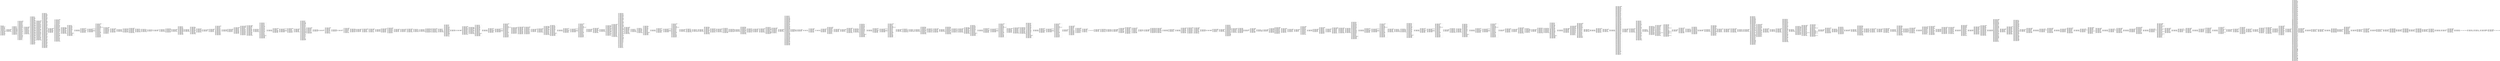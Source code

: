 digraph "graph.cfg.gv" {
	subgraph global {
		node [fontname=Courier fontsize=30.0 rank=same shape=box]
		block_0 [label="0: %00 = #0x1\l2: %01 = #0x40\l4: MSTORE(%01, %00)\l5: [NO_SSA] DUP1\l6: [NO_SSA] PUSH1\l8: [NO_SSA] DUP2\l9: [NO_SSA] MSTORE\la: [NO_SSA] PUSH1\lc: [NO_SSA] ADD\ld: [NO_SSA] PUSH1\lf: [NO_SSA] DUP2\l10: [NO_SSA] MSTORE\l11: [NO_SSA] PUSH1\l13: [NO_SSA] ADD\l14: [NO_SSA] PUSH1\l16: [NO_SSA] DUP2\l17: [NO_SSA] MSTORE\l18: [NO_SSA] POP\l19: [NO_SSA] SWAP1\l1a: [NO_SSA] JUMP\l"]
		block_1b [label="1b: [NO_SSA] JUMPDEST\l1c: [NO_SSA] PUSH1\l1e: [NO_SSA] PUSH1\l20: [NO_SSA] PUSH1\l22: [NO_SSA] INVALID\l"]
		block_23 [label="23: [NO_SSA] SUB\l24: [NO_SSA] DUP3\l25: [NO_SSA] AND\l26: [NO_SSA] PUSH1\l28: [NO_SSA] SWAP1\l29: [NO_SSA] DUP2\l2a: [NO_SSA] MSTORE\l2b: [NO_SSA] PUSH1\l2d: [NO_SSA] PUSH1\l2f: [NO_SSA] MSTORE\l30: [NO_SSA] PUSH1\l32: [NO_SSA] DUP2\l33: [NO_SSA] SHA3\l34: [NO_SSA] PUSH2\l37: [NO_SSA] DUP5\l38: [NO_SSA] PUSH2\l3b: [NO_SSA] JUMP\l"]
		block_3c [label="3c: [NO_SSA] JUMPDEST\l3d: [NO_SSA] PUSH1\l3f: [NO_SSA] DUP1\l40: [NO_SSA] MLOAD\l41: [NO_SSA] PUSH1\l43: [NO_SSA] DUP2\l44: [NO_SSA] ADD\l45: [NO_SSA] DUP3\l46: [NO_SSA] MSTORE\l47: [NO_SSA] DUP4\l48: [NO_SSA] SLOAD\l49: [NO_SSA] DUP2\l4a: [NO_SSA] MSTORE\l4b: [NO_SSA] PUSH1\l4d: [NO_SSA] DUP5\l4e: [NO_SSA] ADD\l4f: [NO_SSA] SLOAD\l50: [NO_SSA] PUSH1\l52: [NO_SSA] DUP3\l53: [NO_SSA] ADD\l54: [NO_SSA] MSTORE\l55: [NO_SSA] PUSH1\l57: [NO_SSA] SWAP1\l58: [NO_SSA] SWAP4\l59: [NO_SSA] ADD\l5a: [NO_SSA] SLOAD\l5b: [NO_SSA] SWAP1\l5c: [NO_SSA] DUP4\l5d: [NO_SSA] ADD\l5e: [NO_SSA] MSTORE\l5f: [NO_SSA] SWAP1\l60: [NO_SSA] SWAP5\l61: [NO_SSA] SWAP1\l62: [NO_SSA] SWAP4\l63: [NO_SSA] POP\l64: [NO_SSA] SWAP2\l65: [NO_SSA] POP\l66: [NO_SSA] POP\l67: [NO_SSA] JUMP\l"]
		block_68 [label="68: [NO_SSA] JUMPDEST\l69: [NO_SSA] PUSH2\l6c: [NO_SSA] PUSH1\l6e: [NO_SSA] MLOAD\l6f: [NO_SSA] DUP1\l70: [NO_SSA] PUSH2\l73: [NO_SSA] ADD\l74: [NO_SSA] PUSH1\l76: [NO_SSA] MSTORE\l77: [NO_SSA] DUP1\l78: [NO_SSA] PUSH1\l7a: [NO_SSA] PUSH1\l7c: [NO_SSA] PUSH1\l7e: [NO_SSA] PUSH1\l80: [NO_SSA] INVALID\l"]
		block_81 [label="81: [NO_SSA] SUB\l82: [NO_SSA] AND\l83: [NO_SSA] DUP2\l84: [NO_SSA] MSTORE\l85: [NO_SSA] PUSH1\l87: [NO_SSA] ADD\l88: [NO_SSA] PUSH1\l8a: [NO_SSA] DUP2\l8b: [NO_SSA] MSTORE\l8c: [NO_SSA] PUSH1\l8e: [NO_SSA] ADD\l8f: [NO_SSA] PUSH1\l91: [NO_SSA] DUP2\l92: [NO_SSA] MSTORE\l93: [NO_SSA] PUSH1\l95: [NO_SSA] ADD\l96: [NO_SSA] PUSH1\l98: [NO_SSA] DUP2\l99: [NO_SSA] MSTORE\l9a: [NO_SSA] PUSH1\l9c: [NO_SSA] ADD\l9d: [NO_SSA] PUSH1\l9f: [NO_SSA] DUP2\la0: [NO_SSA] MSTORE\la1: [NO_SSA] PUSH1\la3: [NO_SSA] ADD\la4: [NO_SSA] PUSH1\la6: [NO_SSA] DUP2\la7: [NO_SSA] MSTORE\la8: [NO_SSA] PUSH1\laa: [NO_SSA] ADD\lab: [NO_SSA] PUSH1\lad: [NO_SSA] DUP2\lae: [NO_SSA] MSTORE\laf: [NO_SSA] PUSH1\lb1: [NO_SSA] ADD\lb2: [NO_SSA] PUSH1\lb4: [NO_SSA] DUP2\lb5: [NO_SSA] MSTORE\lb6: [NO_SSA] PUSH1\lb8: [NO_SSA] ADD\lb9: [NO_SSA] PUSH1\lbb: [NO_SSA] DUP2\lbc: [NO_SSA] MSTORE\lbd: [NO_SSA] PUSH1\lbf: [NO_SSA] ADD\lc0: [NO_SSA] PUSH1\lc2: [NO_SSA] DUP2\lc3: [NO_SSA] MSTORE\lc4: [NO_SSA] PUSH1\lc6: [NO_SSA] ADD\lc7: [NO_SSA] PUSH1\lc9: [NO_SSA] DUP2\lca: [NO_SSA] MSTORE\lcb: [NO_SSA] POP\lcc: [NO_SSA] SWAP1\lcd: [NO_SSA] JUMP\l"]
		block_ce [label="ce: [NO_SSA] JUMPDEST\lcf: [NO_SSA] PUSH1\ld1: [NO_SSA] DUP1\ld2: [NO_SSA] MLOAD\ld3: [NO_SSA] PUSH1\ld5: [NO_SSA] DUP2\ld6: [NO_SSA] ADD\ld7: [NO_SSA] DUP3\ld8: [NO_SSA] MSTORE\ld9: [NO_SSA] PUSH1\ldb: [NO_SSA] DUP1\ldc: [NO_SSA] DUP3\ldd: [NO_SSA] MSTORE\lde: [NO_SSA] PUSH1\le0: [NO_SSA] DUP3\le1: [NO_SSA] ADD\le2: [NO_SSA] DUP2\le3: [NO_SSA] SWAP1\le4: [NO_SSA] MSTORE\le5: [NO_SSA] SWAP2\le6: [NO_SSA] DUP2\le7: [NO_SSA] ADD\le8: [NO_SSA] SWAP2\le9: [NO_SSA] SWAP1\lea: [NO_SSA] SWAP2\leb: [NO_SSA] MSTORE\lec: [NO_SSA] PUSH1\lee: [NO_SSA] DUP1\lef: [NO_SSA] MLOAD\lf0: [NO_SSA] PUSH2\lf3: [NO_SSA] DUP2\lf4: [NO_SSA] ADD\lf5: [NO_SSA] DUP3\lf6: [NO_SSA] MSTORE\lf7: [NO_SSA] PUSH1\lf9: [NO_SSA] SLOAD\lfa: [NO_SSA] PUSH1\lfc: [NO_SSA] PUSH1\lfe: [NO_SSA] PUSH1\l100: [NO_SSA] INVALID\l"]
		block_101 [label="101: [NO_SSA] SUB\l102: [NO_SSA] AND\l103: [NO_SSA] DUP2\l104: [NO_SSA] MSTORE\l105: [NO_SSA] PUSH1\l107: [NO_SSA] SLOAD\l108: [NO_SSA] PUSH1\l10a: [NO_SSA] DUP3\l10b: [NO_SSA] ADD\l10c: [NO_SSA] MSTORE\l10d: [NO_SSA] PUSH1\l10f: [NO_SSA] SLOAD\l110: [NO_SSA] SWAP2\l111: [NO_SSA] DUP2\l112: [NO_SSA] ADD\l113: [NO_SSA] DUP3\l114: [NO_SSA] SWAP1\l115: [NO_SSA] MSTORE\l116: [NO_SSA] PUSH1\l118: [NO_SSA] SLOAD\l119: [NO_SSA] PUSH1\l11b: [NO_SSA] DUP3\l11c: [NO_SSA] ADD\l11d: [NO_SSA] MSTORE\l11e: [NO_SSA] PUSH1\l120: [NO_SSA] SLOAD\l121: [NO_SSA] PUSH1\l123: [NO_SSA] DUP3\l124: [NO_SSA] ADD\l125: [NO_SSA] MSTORE\l126: [NO_SSA] PUSH1\l128: [NO_SSA] SLOAD\l129: [NO_SSA] PUSH1\l12b: [NO_SSA] DUP3\l12c: [NO_SSA] ADD\l12d: [NO_SSA] MSTORE\l12e: [NO_SSA] PUSH1\l130: [NO_SSA] SLOAD\l131: [NO_SSA] PUSH1\l133: [NO_SSA] DUP3\l134: [NO_SSA] ADD\l135: [NO_SSA] MSTORE\l136: [NO_SSA] PUSH1\l138: [NO_SSA] SLOAD\l139: [NO_SSA] PUSH1\l13b: [NO_SSA] DUP3\l13c: [NO_SSA] ADD\l13d: [NO_SSA] MSTORE\l13e: [NO_SSA] PUSH1\l140: [NO_SSA] SLOAD\l141: [NO_SSA] PUSH2\l144: [NO_SSA] DUP3\l145: [NO_SSA] ADD\l146: [NO_SSA] MSTORE\l147: [NO_SSA] PUSH1\l149: [NO_SSA] SLOAD\l14a: [NO_SSA] PUSH2\l14d: [NO_SSA] DUP3\l14e: [NO_SSA] ADD\l14f: [NO_SSA] MSTORE\l150: [NO_SSA] PUSH1\l152: [NO_SSA] SLOAD\l153: [NO_SSA] PUSH2\l156: [NO_SSA] DUP3\l157: [NO_SSA] ADD\l158: [NO_SSA] MSTORE\l159: [NO_SSA] SWAP1\l15a: [NO_SSA] PUSH2\l15d: [NO_SSA] SWAP1\l15e: [NO_SSA] PUSH2\l161: [NO_SSA] JUMP\l"]
		block_162 [label="162: [NO_SSA] JUMPDEST\l163: [NO_SSA] PUSH1\l165: [NO_SSA] DUP3\l166: [NO_SSA] ADD\l167: [NO_SSA] MSTORE\l168: [NO_SSA] PUSH2\l16b: [NO_SSA] PUSH1\l16d: [NO_SSA] PUSH2\l170: [NO_SSA] JUMP\l"]
		block_171 [label="171: [NO_SSA] JUMPDEST\l172: [NO_SSA] PUSH2\l175: [NO_SSA] DUP3\l176: [NO_SSA] ADD\l177: [NO_SSA] MSTORE\l178: [NO_SSA] PUSH1\l17a: [NO_SSA] DUP1\l17b: [NO_SSA] MLOAD\l17c: [NO_SSA] PUSH1\l17e: [NO_SSA] DUP2\l17f: [NO_SSA] ADD\l180: [NO_SSA] DUP3\l181: [NO_SSA] MSTORE\l182: [NO_SSA] PUSH1\l184: [NO_SSA] SLOAD\l185: [NO_SSA] PUSH1\l187: [NO_SSA] SWAP1\l188: [NO_SSA] DUP2\l189: [NO_SSA] AND\l18a: [NO_SSA] ISZERO\l18b: [NO_SSA] ISZERO\l18c: [NO_SSA] DUP3\l18d: [NO_SSA] MSTORE\l18e: [NO_SSA] PUSH1\l190: [NO_SSA] SLOAD\l191: [NO_SSA] PUSH1\l193: [NO_SSA] DUP4\l194: [NO_SSA] ADD\l195: [NO_SSA] MSTORE\l196: [NO_SSA] PUSH1\l198: [NO_SSA] SLOAD\l199: [NO_SSA] AND\l19a: [NO_SSA] ISZERO\l19b: [NO_SSA] ISZERO\l19c: [NO_SSA] DUP2\l19d: [NO_SSA] DUP4\l19e: [NO_SSA] ADD\l19f: [NO_SSA] MSTORE\l1a0: [NO_SSA] PUSH1\l1a2: [NO_SSA] SLOAD\l1a3: [NO_SSA] SWAP2\l1a4: [NO_SSA] MLOAD\l1a5: [NO_SSA] PUSH4\l1aa: [NO_SSA] PUSH1\l1ac: [NO_SSA] INVALID\l"]
		block_1ad [label="1ad: [NO_SSA] DUP2\l1ae: [NO_SSA] MSTORE\l1af: [NO_SSA] ADDRESS\l1b0: [NO_SSA] PUSH1\l1b2: [NO_SSA] DUP3\l1b3: [NO_SSA] ADD\l1b4: [NO_SSA] MSTORE\l1b5: [NO_SSA] SWAP1\l1b6: [NO_SSA] SWAP2\l1b7: [NO_SSA] PUSH1\l1b9: [NO_SSA] PUSH1\l1bb: [NO_SSA] PUSH1\l1bd: [NO_SSA] INVALID\l"]
		block_1be [label="1be: [NO_SSA] SUB\l1bf: [NO_SSA] AND\l1c0: [NO_SSA] SWAP1\l1c1: [NO_SSA] PUSH4\l1c6: [NO_SSA] SWAP1\l1c7: [NO_SSA] PUSH1\l1c9: [NO_SSA] ADD\l1ca: [NO_SSA] PUSH1\l1cc: [NO_SSA] PUSH1\l1ce: [NO_SSA] MLOAD\l1cf: [NO_SSA] DUP1\l1d0: [NO_SSA] DUP4\l1d1: [NO_SSA] SUB\l1d2: [NO_SSA] DUP2\l1d3: [NO_SSA] DUP7\l1d4: [NO_SSA] DUP1\l1d5: [NO_SSA] EXTCODESIZE\l1d6: [NO_SSA] ISZERO\l1d7: [NO_SSA] DUP1\l1d8: [NO_SSA] ISZERO\l1d9: [NO_SSA] PUSH2\l1dc: [NO_SSA] JUMPI\l"]
		block_1dd [label="1dd: [NO_SSA] PUSH1\l1df: [NO_SSA] DUP1\l1e0: [NO_SSA] REVERT\l"]
		block_1e1 [label="1e1: [NO_SSA] JUMPDEST\l1e2: [NO_SSA] POP\l1e3: [NO_SSA] GAS\l1e4: [NO_SSA] STATICCALL\l1e5: [NO_SSA] ISZERO\l1e6: [NO_SSA] DUP1\l1e7: [NO_SSA] ISZERO\l1e8: [NO_SSA] PUSH2\l1eb: [NO_SSA] JUMPI\l"]
		block_1ec [label="1ec: [NO_SSA] RETURNDATASIZE\l1ed: [NO_SSA] PUSH1\l1ef: [NO_SSA] DUP1\l1f0: [NO_SSA] RETURNDATACOPY\l1f1: [NO_SSA] RETURNDATASIZE\l1f2: [NO_SSA] PUSH1\l1f4: [NO_SSA] REVERT\l"]
		block_1f5 [label="1f5: [NO_SSA] JUMPDEST\l1f6: [NO_SSA] POP\l1f7: [NO_SSA] POP\l1f8: [NO_SSA] POP\l1f9: [NO_SSA] POP\l1fa: [NO_SSA] PUSH1\l1fc: [NO_SSA] MLOAD\l1fd: [NO_SSA] RETURNDATASIZE\l1fe: [NO_SSA] PUSH1\l200: [NO_SSA] NOT\l201: [NO_SSA] PUSH1\l203: [NO_SSA] DUP3\l204: [NO_SSA] ADD\l205: [NO_SSA] AND\l206: [NO_SSA] DUP3\l207: [NO_SSA] ADD\l208: [NO_SSA] DUP1\l209: [NO_SSA] PUSH1\l20b: [NO_SSA] MSTORE\l20c: [NO_SSA] POP\l20d: [NO_SSA] DUP2\l20e: [NO_SSA] ADD\l20f: [NO_SSA] SWAP1\l210: [NO_SSA] PUSH2\l213: [NO_SSA] SWAP2\l214: [NO_SSA] SWAP1\l215: [NO_SSA] PUSH2\l218: [NO_SSA] JUMP\l"]
		block_219 [label="219: [NO_SSA] JUMPDEST\l21a: [NO_SSA] PUSH1\l21c: [NO_SSA] DUP3\l21d: [NO_SSA] ADD\l21e: [NO_SSA] MSTORE\l21f: [NO_SSA] SWAP1\l220: [NO_SSA] SWAP4\l221: [NO_SSA] SWAP1\l222: [NO_SSA] SWAP3\l223: [NO_SSA] POP\l224: [NO_SSA] SWAP1\l225: [NO_SSA] POP\l226: [NO_SSA] JUMP\l"]
		block_227 [label="227: [NO_SSA] JUMPDEST\l228: [NO_SSA] PUSH1\l22a: [NO_SSA] PUSH1\l22c: [NO_SSA] SLOAD\l22d: [NO_SSA] EQ\l22e: [NO_SSA] ISZERO\l22f: [NO_SSA] PUSH2\l232: [NO_SSA] JUMPI\l"]
		block_233 [label="233: [NO_SSA] PUSH1\l235: [NO_SSA] MLOAD\l236: [NO_SSA] PUSH3\l23a: [NO_SSA] PUSH1\l23c: [NO_SSA] INVALID\l"]
		block_23d [label="23d: [NO_SSA] DUP2\l23e: [NO_SSA] MSTORE\l23f: [NO_SSA] PUSH1\l241: [NO_SSA] ADD\l242: [NO_SSA] PUSH2\l245: [NO_SSA] SWAP1\l246: [NO_SSA] PUSH2\l249: [NO_SSA] JUMP\l"]
		block_24a [label="24a: [NO_SSA] JUMPDEST\l24b: [NO_SSA] PUSH1\l24d: [NO_SSA] PUSH1\l24f: [NO_SSA] SSTORE\l250: [NO_SSA] PUSH1\l252: [NO_SSA] SLOAD\l253: [NO_SSA] PUSH1\l255: [NO_SSA] PUSH1\l257: [NO_SSA] PUSH1\l259: [NO_SSA] INVALID\l"]
		block_25a [label="25a: [NO_SSA] SUB\l25b: [NO_SSA] AND\l25c: [NO_SSA] CALLER\l25d: [NO_SSA] EQ\l25e: [NO_SSA] DUP1\l25f: [NO_SSA] PUSH2\l262: [NO_SSA] JUMPI\l"]
		block_263 [label="263: [NO_SSA] POP\l264: [NO_SSA] CALLER\l265: [NO_SSA] PUSH1\l267: [NO_SSA] PUSH1\l269: [NO_SSA] PUSH1\l26b: [NO_SSA] INVALID\l"]
		block_26c [label="26c: [NO_SSA] SUB\l26d: [NO_SSA] DUP3\l26e: [NO_SSA] AND\l26f: [NO_SSA] EQ\l"]
		block_270 [label="270: [NO_SSA] JUMPDEST\l271: [NO_SSA] PUSH2\l274: [NO_SSA] JUMPI\l"]
		block_275 [label="275: [NO_SSA] PUSH1\l277: [NO_SSA] MLOAD\l278: [NO_SSA] PUSH3\l27c: [NO_SSA] PUSH1\l27e: [NO_SSA] INVALID\l"]
		block_27f [label="27f: [NO_SSA] DUP2\l280: [NO_SSA] MSTORE\l281: [NO_SSA] PUSH1\l283: [NO_SSA] ADD\l284: [NO_SSA] PUSH2\l287: [NO_SSA] SWAP1\l288: [NO_SSA] PUSH2\l28b: [NO_SSA] JUMP\l"]
		block_28c [label="28c: [NO_SSA] JUMPDEST\l28d: [NO_SSA] PUSH1\l28f: [NO_SSA] PUSH1\l291: [NO_SSA] PUSH1\l293: [NO_SSA] INVALID\l"]
		block_294 [label="294: [NO_SSA] SUB\l295: [NO_SSA] DUP2\l296: [NO_SSA] AND\l297: [NO_SSA] PUSH1\l299: [NO_SSA] SWAP1\l29a: [NO_SSA] DUP2\l29b: [NO_SSA] MSTORE\l29c: [NO_SSA] PUSH1\l29e: [NO_SSA] PUSH1\l2a0: [NO_SSA] MSTORE\l2a1: [NO_SSA] PUSH1\l2a3: [NO_SSA] SWAP1\l2a4: [NO_SSA] SHA3\l2a5: [NO_SSA] DUP1\l2a6: [NO_SSA] SLOAD\l2a7: [NO_SSA] PUSH2\l2aa: [NO_SSA] JUMPI\l"]
		block_2ab [label="2ab: [NO_SSA] PUSH1\l2ad: [NO_SSA] MLOAD\l2ae: [NO_SSA] PUSH3\l2b2: [NO_SSA] PUSH1\l2b4: [NO_SSA] INVALID\l"]
		block_2b5 [label="2b5: [NO_SSA] DUP2\l2b6: [NO_SSA] MSTORE\l2b7: [NO_SSA] PUSH1\l2b9: [NO_SSA] PUSH1\l2bb: [NO_SSA] DUP3\l2bc: [NO_SSA] ADD\l2bd: [NO_SSA] MSTORE\l2be: [NO_SSA] PUSH1\l2c0: [NO_SSA] PUSH1\l2c2: [NO_SSA] DUP3\l2c3: [NO_SSA] ADD\l2c4: [NO_SSA] MSTORE\l2c5: [NO_SSA] PUSH14\l2d4: [NO_SSA] PUSH1\l2d6: [NO_SSA] INVALID\l"]
		block_2d7 [label="2d7: [NO_SSA] PUSH1\l2d9: [NO_SSA] DUP3\l2da: [NO_SSA] ADD\l2db: [NO_SSA] MSTORE\l2dc: [NO_SSA] PUSH1\l2de: [NO_SSA] ADD\l2df: [NO_SSA] PUSH2\l2e2: [NO_SSA] JUMP\l"]
		block_2e3 [label="2e3: [NO_SSA] JUMPDEST\l2e4: [NO_SSA] PUSH2\l2e7: [NO_SSA] PUSH2\l2ea: [NO_SSA] JUMP\l"]
		block_2eb [label="2eb: [NO_SSA] JUMPDEST\l2ec: [NO_SSA] PUSH2\l2ef: [NO_SSA] PUSH1\l2f1: [NO_SSA] DUP4\l2f2: [NO_SSA] PUSH2\l2f5: [NO_SSA] JUMP\l"]
		block_2f6 [label="2f6: [NO_SSA] JUMPDEST\l2f7: [NO_SSA] POP\l2f8: [NO_SSA] PUSH1\l2fa: [NO_SSA] DUP2\l2fb: [NO_SSA] ADD\l2fc: [NO_SSA] SLOAD\l2fd: [NO_SSA] DUP2\l2fe: [NO_SSA] SLOAD\l2ff: [NO_SSA] PUSH1\l301: [NO_SSA] SLOAD\l302: [NO_SSA] PUSH1\l304: [NO_SSA] SLOAD\l305: [NO_SSA] PUSH2\l308: [NO_SSA] SWAP3\l309: [NO_SSA] SWAP2\l30a: [NO_SSA] SWAP1\l30b: [NO_SSA] ISZERO\l30c: [NO_SSA] PUSH2\l30f: [NO_SSA] JUMPI\l"]
		block_310 [label="310: [NO_SSA] PUSH1\l312: [NO_SSA] SLOAD\l313: [NO_SSA] PUSH2\l316: [NO_SSA] JUMP\l"]
		block_317 [label="317: [NO_SSA] JUMPDEST\l318: [NO_SSA] PUSH2\l31b: [NO_SSA] SWAP2\l31c: [NO_SSA] SWAP1\l31d: [NO_SSA] PUSH2\l320: [NO_SSA] JUMP\l"]
		block_321 [label="321: [NO_SSA] JUMPDEST\l322: [NO_SSA] DUP2\l323: [NO_SSA] PUSH1\l325: [NO_SSA] ADD\l326: [NO_SSA] PUSH1\l328: [NO_SSA] DUP3\l329: [NO_SSA] DUP3\l32a: [NO_SSA] SLOAD\l32b: [NO_SSA] PUSH2\l32e: [NO_SSA] SWAP2\l32f: [NO_SSA] SWAP1\l330: [NO_SSA] PUSH2\l333: [NO_SSA] JUMP\l"]
		block_334 [label="334: [NO_SSA] JUMPDEST\l335: [NO_SSA] SWAP1\l336: [NO_SSA] SWAP2\l337: [NO_SSA] SSTORE\l338: [NO_SSA] POP\l339: [NO_SSA] POP\l33a: [NO_SSA] DUP1\l33b: [NO_SSA] SLOAD\l33c: [NO_SSA] PUSH1\l33e: [NO_SSA] DUP1\l33f: [NO_SSA] SLOAD\l340: [NO_SSA] PUSH1\l342: [NO_SSA] SWAP1\l343: [NO_SSA] PUSH2\l346: [NO_SSA] SWAP1\l347: [NO_SSA] DUP5\l348: [NO_SSA] SWAP1\l349: [NO_SSA] PUSH2\l34c: [NO_SSA] JUMP\l"]
		block_34d [label="34d: [NO_SSA] JUMPDEST\l34e: [NO_SSA] SWAP1\l34f: [NO_SSA] SWAP2\l350: [NO_SSA] SSTORE\l351: [NO_SSA] POP\l352: [NO_SSA] POP\l353: [NO_SSA] PUSH1\l355: [NO_SSA] DUP1\l356: [NO_SSA] DUP3\l357: [NO_SSA] SSTORE\l358: [NO_SSA] PUSH1\l35a: [NO_SSA] DUP3\l35b: [NO_SSA] ADD\l35c: [NO_SSA] SSTORE\l35d: [NO_SSA] PUSH1\l35f: [NO_SSA] SLOAD\l360: [NO_SSA] PUSH1\l362: [NO_SSA] MLOAD\l363: [NO_SSA] PUSH4\l368: [NO_SSA] PUSH1\l36a: [NO_SSA] INVALID\l"]
		block_36b [label="36b: [NO_SSA] DUP2\l36c: [NO_SSA] MSTORE\l36d: [NO_SSA] PUSH1\l36f: [NO_SSA] PUSH1\l371: [NO_SSA] PUSH1\l373: [NO_SSA] INVALID\l"]
		block_374 [label="374: [NO_SSA] SUB\l375: [NO_SSA] DUP5\l376: [NO_SSA] DUP2\l377: [NO_SSA] AND\l378: [NO_SSA] PUSH1\l37a: [NO_SSA] DUP4\l37b: [NO_SSA] ADD\l37c: [NO_SSA] MSTORE\l37d: [NO_SSA] SWAP1\l37e: [NO_SSA] SWAP2\l37f: [NO_SSA] AND\l380: [NO_SSA] SWAP1\l381: [NO_SSA] PUSH4\l386: [NO_SSA] SWAP1\l387: [NO_SSA] PUSH1\l389: [NO_SSA] ADD\l38a: [NO_SSA] PUSH1\l38c: [NO_SSA] PUSH1\l38e: [NO_SSA] MLOAD\l38f: [NO_SSA] DUP1\l390: [NO_SSA] DUP4\l391: [NO_SSA] SUB\l392: [NO_SSA] DUP2\l393: [NO_SSA] PUSH1\l395: [NO_SSA] DUP8\l396: [NO_SSA] DUP1\l397: [NO_SSA] EXTCODESIZE\l398: [NO_SSA] ISZERO\l399: [NO_SSA] DUP1\l39a: [NO_SSA] ISZERO\l39b: [NO_SSA] PUSH2\l39e: [NO_SSA] JUMPI\l"]
		block_39f [label="39f: [NO_SSA] PUSH1\l3a1: [NO_SSA] DUP1\l3a2: [NO_SSA] REVERT\l"]
		block_3a3 [label="3a3: [NO_SSA] JUMPDEST\l3a4: [NO_SSA] POP\l3a5: [NO_SSA] GAS\l3a6: [NO_SSA] CALL\l3a7: [NO_SSA] ISZERO\l3a8: [NO_SSA] DUP1\l3a9: [NO_SSA] ISZERO\l3aa: [NO_SSA] PUSH2\l3ad: [NO_SSA] JUMPI\l"]
		block_3ae [label="3ae: [NO_SSA] RETURNDATASIZE\l3af: [NO_SSA] PUSH1\l3b1: [NO_SSA] DUP1\l3b2: [NO_SSA] RETURNDATACOPY\l3b3: [NO_SSA] RETURNDATASIZE\l3b4: [NO_SSA] PUSH1\l3b6: [NO_SSA] REVERT\l"]
		block_3b7 [label="3b7: [NO_SSA] JUMPDEST\l3b8: [NO_SSA] POP\l3b9: [NO_SSA] POP\l3ba: [NO_SSA] POP\l3bb: [NO_SSA] POP\l3bc: [NO_SSA] PUSH2\l3bf: [NO_SSA] DUP3\l3c0: [NO_SSA] PUSH2\l3c3: [NO_SSA] JUMP\l"]
		block_3c4 [label="3c4: [NO_SSA] JUMPDEST\l3c5: [NO_SSA] PUSH1\l3c7: [NO_SSA] MLOAD\l3c8: [NO_SSA] PUSH1\l3ca: [NO_SSA] PUSH1\l3cc: [NO_SSA] PUSH1\l3ce: [NO_SSA] INVALID\l"]
		block_3cf [label="3cf: [NO_SSA] SUB\l3d0: [NO_SSA] DUP4\l3d1: [NO_SSA] AND\l3d2: [NO_SSA] DUP2\l3d3: [NO_SSA] MSTORE\l3d4: [NO_SSA] PUSH32\l3f5: [NO_SSA] SWAP1\l3f6: [NO_SSA] PUSH1\l3f8: [NO_SSA] ADD\l3f9: [NO_SSA] PUSH1\l3fb: [NO_SSA] MLOAD\l3fc: [NO_SSA] DUP1\l3fd: [NO_SSA] SWAP2\l3fe: [NO_SSA] SUB\l3ff: [NO_SSA] SWAP1\l400: [NO_SSA] LOG1\l401: [NO_SSA] PUSH1\l403: [NO_SSA] SLOAD\l404: [NO_SSA] PUSH1\l406: [NO_SSA] MLOAD\l407: [NO_SSA] SWAP1\l408: [NO_SSA] DUP2\l409: [NO_SSA] MSTORE\l40a: [NO_SSA] PUSH32\l42b: [NO_SSA] SWAP1\l42c: [NO_SSA] PUSH1\l42e: [NO_SSA] ADD\l42f: [NO_SSA] PUSH1\l431: [NO_SSA] MLOAD\l432: [NO_SSA] DUP1\l433: [NO_SSA] SWAP2\l434: [NO_SSA] SUB\l435: [NO_SSA] SWAP1\l436: [NO_SSA] LOG1\l437: [NO_SSA] POP\l438: [NO_SSA] POP\l439: [NO_SSA] PUSH1\l43b: [NO_SSA] PUSH1\l43d: [NO_SSA] SSTORE\l43e: [NO_SSA] JUMP\l"]
		block_43f [label="43f: [NO_SSA] JUMPDEST\l440: [NO_SSA] PUSH1\l442: [NO_SSA] DUP1\l443: [NO_SSA] PUSH1\l445: [NO_SSA] PUSH1\l447: [NO_SSA] ADD\l448: [NO_SSA] SLOAD\l449: [NO_SSA] DUP5\l44a: [NO_SSA] LT\l44b: [NO_SSA] ISZERO\l44c: [NO_SSA] PUSH2\l44f: [NO_SSA] JUMPI\l"]
		block_450 [label="450: [NO_SSA] PUSH1\l452: [NO_SSA] SLOAD\l453: [NO_SSA] PUSH2\l456: [NO_SSA] JUMP\l"]
		block_457 [label="457: [NO_SSA] JUMPDEST\l458: [NO_SSA] DUP4\l"]
		block_459 [label="459: [NO_SSA] JUMPDEST\l45a: [NO_SSA] SWAP1\l45b: [NO_SSA] POP\l45c: [NO_SSA] PUSH1\l45e: [NO_SSA] DUP4\l45f: [NO_SSA] PUSH1\l461: [NO_SSA] PUSH1\l463: [NO_SSA] ADD\l464: [NO_SSA] SLOAD\l465: [NO_SSA] GT\l466: [NO_SSA] PUSH2\l469: [NO_SSA] JUMPI\l"]
		block_46a [label="46a: [NO_SSA] PUSH1\l46c: [NO_SSA] SLOAD\l46d: [NO_SSA] PUSH2\l470: [NO_SSA] JUMP\l"]
		block_471 [label="471: [NO_SSA] JUMPDEST\l472: [NO_SSA] DUP4\l"]
		block_473 [label="473: [NO_SSA] JUMPDEST\l474: [NO_SSA] PUSH1\l476: [NO_SSA] SLOAD\l477: [NO_SSA] SWAP1\l478: [NO_SSA] SWAP2\l479: [NO_SSA] POP\l47a: [NO_SSA] DUP2\l47b: [NO_SSA] GT\l47c: [NO_SSA] PUSH2\l47f: [NO_SSA] JUMPI\l"]
		block_480 [label="480: [NO_SSA] PUSH1\l482: [NO_SSA] SLOAD\l483: [NO_SSA] PUSH2\l486: [NO_SSA] DUP4\l487: [NO_SSA] DUP4\l488: [NO_SSA] PUSH2\l48b: [NO_SSA] JUMP\l"]
		block_48c [label="48c: [NO_SSA] JUMPDEST\l48d: [NO_SSA] PUSH2\l490: [NO_SSA] SWAP2\l491: [NO_SSA] SWAP1\l492: [NO_SSA] PUSH2\l495: [NO_SSA] JUMP\l"]
		block_496 [label="496: [NO_SSA] JUMPDEST\l497: [NO_SSA] SWAP3\l498: [NO_SSA] POP\l499: [NO_SSA] POP\l49a: [NO_SSA] POP\l49b: [NO_SSA] PUSH2\l49e: [NO_SSA] JUMP\l"]
		block_49f [label="49f: [NO_SSA] JUMPDEST\l4a0: [NO_SSA] PUSH1\l4a2: [NO_SSA] SLOAD\l4a3: [NO_SSA] DUP3\l4a4: [NO_SSA] LT\l4a5: [NO_SSA] PUSH2\l4a8: [NO_SSA] JUMPI\l"]
		block_4a9 [label="4a9: [NO_SSA] PUSH2\l4ac: [NO_SSA] DUP3\l4ad: [NO_SSA] DUP3\l4ae: [NO_SSA] PUSH2\l4b1: [NO_SSA] JUMP\l"]
		block_4b2 [label="4b2: [NO_SSA] JUMPDEST\l4b3: [NO_SSA] PUSH1\l4b5: [NO_SSA] SLOAD\l4b6: [NO_SSA] PUSH2\l4b9: [NO_SSA] SWAP1\l4ba: [NO_SSA] DUP3\l4bb: [NO_SSA] PUSH2\l4be: [NO_SSA] JUMP\l"]
		block_4bf [label="4bf: [NO_SSA] JUMPDEST\l4c0: [NO_SSA] PUSH1\l4c2: [NO_SSA] SLOAD\l4c3: [NO_SSA] PUSH1\l4c5: [NO_SSA] SLOAD\l4c6: [NO_SSA] PUSH2\l4c9: [NO_SSA] SWAP1\l4ca: [NO_SSA] DUP6\l4cb: [NO_SSA] SWAP1\l4cc: [NO_SSA] PUSH2\l4cf: [NO_SSA] JUMP\l"]
		block_4d0 [label="4d0: [NO_SSA] JUMPDEST\l4d1: [NO_SSA] PUSH2\l4d4: [NO_SSA] SWAP2\l4d5: [NO_SSA] SWAP1\l4d6: [NO_SSA] PUSH2\l4d9: [NO_SSA] JUMP\l"]
		block_4da [label="4da: [NO_SSA] JUMPDEST\l4db: [NO_SSA] PUSH2\l4de: [NO_SSA] SWAP2\l4df: [NO_SSA] SWAP1\l4e0: [NO_SSA] PUSH2\l4e3: [NO_SSA] JUMP\l"]
		block_4e4 [label="4e4: [NO_SSA] JUMPDEST\l4e5: [NO_SSA] PUSH1\l4e7: [NO_SSA] SLOAD\l4e8: [NO_SSA] PUSH1\l4ea: [NO_SSA] PUSH1\l4ec: [NO_SSA] PUSH1\l4ee: [NO_SSA] INVALID\l"]
		block_4ef [label="4ef: [NO_SSA] SUB\l4f0: [NO_SSA] AND\l4f1: [NO_SSA] CALLER\l4f2: [NO_SSA] EQ\l4f3: [NO_SSA] PUSH2\l4f6: [NO_SSA] JUMPI\l"]
		block_4f7 [label="4f7: [NO_SSA] PUSH1\l4f9: [NO_SSA] MLOAD\l4fa: [NO_SSA] PUSH3\l4fe: [NO_SSA] PUSH1\l500: [NO_SSA] INVALID\l"]
		block_501 [label="501: [NO_SSA] DUP2\l502: [NO_SSA] MSTORE\l503: [NO_SSA] PUSH1\l505: [NO_SSA] ADD\l506: [NO_SSA] PUSH2\l509: [NO_SSA] SWAP1\l50a: [NO_SSA] PUSH2\l50d: [NO_SSA] JUMP\l"]
		block_50e [label="50e: [NO_SSA] JUMPDEST\l50f: [NO_SSA] PUSH1\l511: [NO_SSA] DUP1\l512: [NO_SSA] SLOAD\l513: [NO_SSA] PUSH1\l515: [NO_SSA] PUSH1\l517: [NO_SSA] PUSH1\l519: [NO_SSA] INVALID\l"]
		block_51a [label="51a: [NO_SSA] SUB\l51b: [NO_SSA] NOT\l51c: [NO_SSA] AND\l51d: [NO_SSA] PUSH1\l51f: [NO_SSA] PUSH1\l521: [NO_SSA] PUSH1\l523: [NO_SSA] INVALID\l"]
		block_524 [label="524: [NO_SSA] SUB\l525: [NO_SSA] DUP8\l526: [NO_SSA] AND\l527: [NO_SSA] OR\l528: [NO_SSA] SWAP1\l529: [NO_SSA] SSTORE\l52a: [NO_SSA] PUSH1\l52c: [NO_SSA] DUP5\l52d: [NO_SSA] SWAP1\l52e: [NO_SSA] SSTORE\l52f: [NO_SSA] PUSH1\l531: [NO_SSA] DUP3\l532: [NO_SSA] SWAP1\l533: [NO_SSA] SSTORE\l534: [NO_SSA] PUSH1\l536: [NO_SSA] DUP2\l537: [NO_SSA] SWAP1\l538: [NO_SSA] SSTORE\l539: [NO_SSA] PUSH1\l53b: [NO_SSA] NUMBER\l53c: [NO_SSA] DUP6\l53d: [NO_SSA] LT\l53e: [NO_SSA] PUSH2\l541: [NO_SSA] JUMPI\l"]
		block_542 [label="542: [NO_SSA] DUP5\l543: [NO_SSA] PUSH2\l546: [NO_SSA] JUMP\l"]
		block_547 [label="547: [NO_SSA] JUMPDEST\l548: [NO_SSA] NUMBER\l"]
		block_549 [label="549: [NO_SSA] JUMPDEST\l54a: [NO_SSA] PUSH1\l54c: [NO_SSA] DUP2\l54d: [NO_SSA] SWAP1\l54e: [NO_SSA] SSTORE\l54f: [NO_SSA] PUSH1\l551: [NO_SSA] PUSH1\l553: [NO_SSA] SSTORE\l554: [NO_SSA] PUSH1\l556: [NO_SSA] DUP6\l557: [NO_SSA] SWAP1\l558: [NO_SSA] SSTORE\l559: [NO_SSA] PUSH1\l55b: [NO_SSA] MLOAD\l55c: [NO_SSA] PUSH4\l561: [NO_SSA] PUSH1\l563: [NO_SSA] INVALID\l"]
		block_564 [label="564: [NO_SSA] DUP2\l565: [NO_SSA] MSTORE\l566: [NO_SSA] ADDRESS\l567: [NO_SSA] PUSH1\l569: [NO_SSA] DUP3\l56a: [NO_SSA] ADD\l56b: [NO_SSA] MSTORE\l56c: [NO_SSA] SWAP1\l56d: [NO_SSA] SWAP2\l56e: [NO_SSA] POP\l56f: [NO_SSA] PUSH1\l571: [NO_SSA] PUSH1\l573: [NO_SSA] PUSH1\l575: [NO_SSA] INVALID\l"]
		block_576 [label="576: [NO_SSA] SUB\l577: [NO_SSA] DUP8\l578: [NO_SSA] AND\l579: [NO_SSA] SWAP1\l57a: [NO_SSA] PUSH4\l57f: [NO_SSA] SWAP1\l580: [NO_SSA] PUSH1\l582: [NO_SSA] ADD\l583: [NO_SSA] PUSH1\l585: [NO_SSA] PUSH1\l587: [NO_SSA] MLOAD\l588: [NO_SSA] DUP1\l589: [NO_SSA] DUP4\l58a: [NO_SSA] SUB\l58b: [NO_SSA] DUP2\l58c: [NO_SSA] DUP7\l58d: [NO_SSA] DUP1\l58e: [NO_SSA] EXTCODESIZE\l58f: [NO_SSA] ISZERO\l590: [NO_SSA] DUP1\l591: [NO_SSA] ISZERO\l592: [NO_SSA] PUSH2\l595: [NO_SSA] JUMPI\l"]
		block_596 [label="596: [NO_SSA] PUSH1\l598: [NO_SSA] DUP1\l599: [NO_SSA] REVERT\l"]
		block_59a [label="59a: [NO_SSA] JUMPDEST\l59b: [NO_SSA] POP\l59c: [NO_SSA] GAS\l59d: [NO_SSA] STATICCALL\l59e: [NO_SSA] ISZERO\l59f: [NO_SSA] DUP1\l5a0: [NO_SSA] ISZERO\l5a1: [NO_SSA] PUSH2\l5a4: [NO_SSA] JUMPI\l"]
		block_5a5 [label="5a5: [NO_SSA] RETURNDATASIZE\l5a6: [NO_SSA] PUSH1\l5a8: [NO_SSA] DUP1\l5a9: [NO_SSA] RETURNDATACOPY\l5aa: [NO_SSA] RETURNDATASIZE\l5ab: [NO_SSA] PUSH1\l5ad: [NO_SSA] REVERT\l"]
		block_5ae [label="5ae: [NO_SSA] JUMPDEST\l5af: [NO_SSA] POP\l5b0: [NO_SSA] POP\l5b1: [NO_SSA] POP\l5b2: [NO_SSA] POP\l5b3: [NO_SSA] PUSH1\l5b5: [NO_SSA] MLOAD\l5b6: [NO_SSA] RETURNDATASIZE\l5b7: [NO_SSA] PUSH1\l5b9: [NO_SSA] NOT\l5ba: [NO_SSA] PUSH1\l5bc: [NO_SSA] DUP3\l5bd: [NO_SSA] ADD\l5be: [NO_SSA] AND\l5bf: [NO_SSA] DUP3\l5c0: [NO_SSA] ADD\l5c1: [NO_SSA] DUP1\l5c2: [NO_SSA] PUSH1\l5c4: [NO_SSA] MSTORE\l5c5: [NO_SSA] POP\l5c6: [NO_SSA] DUP2\l5c7: [NO_SSA] ADD\l5c8: [NO_SSA] SWAP1\l5c9: [NO_SSA] PUSH2\l5cc: [NO_SSA] SWAP2\l5cd: [NO_SSA] SWAP1\l5ce: [NO_SSA] PUSH2\l5d1: [NO_SSA] JUMP\l"]
		block_5d2 [label="5d2: [NO_SSA] JUMPDEST\l5d3: [NO_SSA] PUSH1\l5d5: [NO_SSA] SSTORE\l5d6: [NO_SSA] PUSH1\l5d8: [NO_SSA] SLOAD\l5d9: [NO_SSA] PUSH1\l5db: [NO_SSA] SLOAD\l5dc: [NO_SSA] PUSH1\l5de: [NO_SSA] SWAP2\l5df: [NO_SSA] PUSH2\l5e2: [NO_SSA] SWAP2\l5e3: [NO_SSA] PUSH2\l5e6: [NO_SSA] JUMP\l"]
		block_5e7 [label="5e7: [NO_SSA] JUMPDEST\l5e8: [NO_SSA] PUSH1\l5ea: [NO_SSA] SLOAD\l5eb: [NO_SSA] PUSH1\l5ed: [NO_SSA] SLOAD\l5ee: [NO_SSA] SWAP2\l5ef: [NO_SSA] SWAP3\l5f0: [NO_SSA] POP\l5f1: [NO_SSA] PUSH1\l5f3: [NO_SSA] SWAP2\l5f4: [NO_SSA] PUSH2\l5f7: [NO_SSA] SWAP2\l5f8: [NO_SSA] SWAP1\l5f9: [NO_SSA] PUSH2\l5fc: [NO_SSA] JUMP\l"]
		block_5fd [label="5fd: [NO_SSA] JUMPDEST\l5fe: [NO_SSA] SWAP1\l5ff: [NO_SSA] POP\l600: [NO_SSA] PUSH1\l602: [NO_SSA] DUP2\l603: [NO_SSA] PUSH1\l605: [NO_SSA] PUSH1\l607: [NO_SSA] ADD\l608: [NO_SSA] SLOAD\l609: [NO_SSA] DUP5\l60a: [NO_SSA] PUSH2\l60d: [NO_SSA] SWAP2\l60e: [NO_SSA] SWAP1\l60f: [NO_SSA] PUSH2\l612: [NO_SSA] JUMP\l"]
		block_613 [label="613: [NO_SSA] JUMPDEST\l614: [NO_SSA] PUSH2\l617: [NO_SSA] SWAP2\l618: [NO_SSA] SWAP1\l619: [NO_SSA] PUSH2\l61c: [NO_SSA] JUMP\l"]
		block_61d [label="61d: [NO_SSA] JUMPDEST\l61e: [NO_SSA] PUSH1\l620: [NO_SSA] SLOAD\l621: [NO_SSA] PUSH1\l623: [NO_SSA] MLOAD\l624: [NO_SSA] PUSH4\l629: [NO_SSA] PUSH1\l62b: [NO_SSA] INVALID\l"]
		block_62c [label="62c: [NO_SSA] DUP2\l62d: [NO_SSA] MSTORE\l62e: [NO_SSA] ADDRESS\l62f: [NO_SSA] PUSH1\l631: [NO_SSA] DUP3\l632: [NO_SSA] ADD\l633: [NO_SSA] MSTORE\l634: [NO_SSA] SWAP2\l635: [NO_SSA] SWAP3\l636: [NO_SSA] POP\l637: [NO_SSA] PUSH1\l639: [NO_SSA] SWAP2\l63a: [NO_SSA] DUP4\l63b: [NO_SSA] SWAP2\l63c: [NO_SSA] PUSH1\l63e: [NO_SSA] PUSH1\l640: [NO_SSA] PUSH1\l642: [NO_SSA] INVALID\l"]
		block_643 [label="643: [NO_SSA] SUB\l644: [NO_SSA] AND\l645: [NO_SSA] SWAP1\l646: [NO_SSA] PUSH4\l64b: [NO_SSA] SWAP1\l64c: [NO_SSA] PUSH1\l64e: [NO_SSA] ADD\l64f: [NO_SSA] PUSH1\l651: [NO_SSA] PUSH1\l653: [NO_SSA] MLOAD\l654: [NO_SSA] DUP1\l655: [NO_SSA] DUP4\l656: [NO_SSA] SUB\l657: [NO_SSA] DUP2\l658: [NO_SSA] DUP7\l659: [NO_SSA] DUP1\l65a: [NO_SSA] EXTCODESIZE\l65b: [NO_SSA] ISZERO\l65c: [NO_SSA] DUP1\l65d: [NO_SSA] ISZERO\l65e: [NO_SSA] PUSH2\l661: [NO_SSA] JUMPI\l"]
		block_662 [label="662: [NO_SSA] PUSH1\l664: [NO_SSA] DUP1\l665: [NO_SSA] REVERT\l"]
		block_666 [label="666: [NO_SSA] JUMPDEST\l667: [NO_SSA] POP\l668: [NO_SSA] GAS\l669: [NO_SSA] STATICCALL\l66a: [NO_SSA] ISZERO\l66b: [NO_SSA] DUP1\l66c: [NO_SSA] ISZERO\l66d: [NO_SSA] PUSH2\l670: [NO_SSA] JUMPI\l"]
		block_671 [label="671: [NO_SSA] RETURNDATASIZE\l672: [NO_SSA] PUSH1\l674: [NO_SSA] DUP1\l675: [NO_SSA] RETURNDATACOPY\l676: [NO_SSA] RETURNDATASIZE\l677: [NO_SSA] PUSH1\l679: [NO_SSA] REVERT\l"]
		block_67a [label="67a: [NO_SSA] JUMPDEST\l67b: [NO_SSA] POP\l67c: [NO_SSA] POP\l67d: [NO_SSA] POP\l67e: [NO_SSA] POP\l67f: [NO_SSA] PUSH1\l681: [NO_SSA] MLOAD\l682: [NO_SSA] RETURNDATASIZE\l683: [NO_SSA] PUSH1\l685: [NO_SSA] NOT\l686: [NO_SSA] PUSH1\l688: [NO_SSA] DUP3\l689: [NO_SSA] ADD\l68a: [NO_SSA] AND\l68b: [NO_SSA] DUP3\l68c: [NO_SSA] ADD\l68d: [NO_SSA] DUP1\l68e: [NO_SSA] PUSH1\l690: [NO_SSA] MSTORE\l691: [NO_SSA] POP\l692: [NO_SSA] DUP2\l693: [NO_SSA] ADD\l694: [NO_SSA] SWAP1\l695: [NO_SSA] PUSH2\l698: [NO_SSA] SWAP2\l699: [NO_SSA] SWAP1\l69a: [NO_SSA] PUSH2\l69d: [NO_SSA] JUMP\l"]
		block_69e [label="69e: [NO_SSA] JUMPDEST\l69f: [NO_SSA] PUSH2\l6a2: [NO_SSA] SWAP2\l6a3: [NO_SSA] SWAP1\l6a4: [NO_SSA] PUSH2\l6a7: [NO_SSA] JUMP\l"]
		block_6a8 [label="6a8: [NO_SSA] JUMPDEST\l6a9: [NO_SSA] PUSH1\l6ab: [NO_SSA] DUP2\l6ac: [NO_SSA] SWAP1\l6ad: [NO_SSA] SSTORE\l6ae: [NO_SSA] SWAP1\l6af: [NO_SSA] POP\l6b0: [NO_SSA] DUP1\l6b1: [NO_SSA] PUSH2\l6b4: [NO_SSA] JUMPI\l"]
		block_6b5 [label="6b5: [NO_SSA] PUSH1\l6b7: [NO_SSA] MLOAD\l6b8: [NO_SSA] PUSH3\l6bc: [NO_SSA] PUSH1\l6be: [NO_SSA] INVALID\l"]
		block_6bf [label="6bf: [NO_SSA] DUP2\l6c0: [NO_SSA] MSTORE\l6c1: [NO_SSA] PUSH1\l6c3: [NO_SSA] PUSH1\l6c5: [NO_SSA] DUP3\l6c6: [NO_SSA] ADD\l6c7: [NO_SSA] MSTORE\l6c8: [NO_SSA] PUSH1\l6ca: [NO_SSA] PUSH1\l6cc: [NO_SSA] DUP3\l6cd: [NO_SSA] ADD\l6ce: [NO_SSA] MSTORE\l6cf: [NO_SSA] PUSH32\l6f0: [NO_SSA] PUSH1\l6f2: [NO_SSA] DUP3\l6f3: [NO_SSA] ADD\l6f4: [NO_SSA] MSTORE\l6f5: [NO_SSA] PUSH1\l6f7: [NO_SSA] ADD\l6f8: [NO_SSA] PUSH2\l6fb: [NO_SSA] JUMP\l"]
		block_6fc [label="6fc: [NO_SSA] JUMPDEST\l6fd: [NO_SSA] PUSH1\l6ff: [NO_SSA] SLOAD\l700: [NO_SSA] PUSH1\l702: [NO_SSA] SLOAD\l703: [NO_SSA] PUSH1\l705: [NO_SSA] SLOAD\l706: [NO_SSA] PUSH1\l708: [NO_SSA] SLOAD\l709: [NO_SSA] PUSH1\l70b: [NO_SSA] SLOAD\l70c: [NO_SSA] PUSH1\l70e: [NO_SSA] SLOAD\l70f: [NO_SSA] PUSH1\l711: [NO_SSA] SLOAD\l712: [NO_SSA] PUSH1\l714: [NO_SSA] SLOAD\l715: [NO_SSA] PUSH1\l717: [NO_SSA] SLOAD\l718: [NO_SSA] PUSH1\l71a: [NO_SSA] DUP1\l71b: [NO_SSA] MLOAD\l71c: [NO_SSA] PUSH1\l71e: [NO_SSA] PUSH1\l720: [NO_SSA] PUSH1\l722: [NO_SSA] INVALID\l"]
		block_723 [label="723: [NO_SSA] SUB\l724: [NO_SSA] SWAP1\l725: [NO_SSA] SWAP11\l726: [NO_SSA] AND\l727: [NO_SSA] DUP11\l728: [NO_SSA] MSTORE\l729: [NO_SSA] PUSH1\l72b: [NO_SSA] DUP11\l72c: [NO_SSA] ADD\l72d: [NO_SSA] SWAP9\l72e: [NO_SSA] SWAP1\l72f: [NO_SSA] SWAP9\l730: [NO_SSA] MSTORE\l731: [NO_SSA] DUP9\l732: [NO_SSA] DUP9\l733: [NO_SSA] ADD\l734: [NO_SSA] SWAP7\l735: [NO_SSA] SWAP1\l736: [NO_SSA] SWAP7\l737: [NO_SSA] MSTORE\l738: [NO_SSA] PUSH1\l73a: [NO_SSA] DUP9\l73b: [NO_SSA] ADD\l73c: [NO_SSA] SWAP5\l73d: [NO_SSA] SWAP1\l73e: [NO_SSA] SWAP5\l73f: [NO_SSA] MSTORE\l740: [NO_SSA] PUSH1\l742: [NO_SSA] DUP8\l743: [NO_SSA] ADD\l744: [NO_SSA] SWAP3\l745: [NO_SSA] SWAP1\l746: [NO_SSA] SWAP3\l747: [NO_SSA] MSTORE\l748: [NO_SSA] PUSH1\l74a: [NO_SSA] DUP7\l74b: [NO_SSA] ADD\l74c: [NO_SSA] MSTORE\l74d: [NO_SSA] PUSH1\l74f: [NO_SSA] DUP6\l750: [NO_SSA] ADD\l751: [NO_SSA] MSTORE\l752: [NO_SSA] PUSH1\l754: [NO_SSA] DUP5\l755: [NO_SSA] ADD\l756: [NO_SSA] MSTORE\l757: [NO_SSA] PUSH2\l75a: [NO_SSA] DUP4\l75b: [NO_SSA] ADD\l75c: [NO_SSA] MSTORE\l75d: [NO_SSA] MLOAD\l75e: [NO_SSA] PUSH32\l77f: [NO_SSA] SWAP2\l780: [NO_SSA] DUP2\l781: [NO_SSA] SWAP1\l782: [NO_SSA] SUB\l783: [NO_SSA] PUSH2\l786: [NO_SSA] ADD\l787: [NO_SSA] SWAP1\l788: [NO_SSA] LOG1\l789: [NO_SSA] POP\l78a: [NO_SSA] POP\l78b: [NO_SSA] POP\l78c: [NO_SSA] POP\l78d: [NO_SSA] POP\l78e: [NO_SSA] POP\l78f: [NO_SSA] POP\l790: [NO_SSA] POP\l791: [NO_SSA] POP\l792: [NO_SSA] POP\l793: [NO_SSA] JUMP\l"]
		block_794 [label="794: [NO_SSA] JUMPDEST\l795: [NO_SSA] PUSH1\l797: [NO_SSA] PUSH1\l799: [NO_SSA] SWAP1\l79a: [NO_SSA] SLOAD\l79b: [NO_SSA] SWAP1\l79c: [NO_SSA] PUSH2\l79f: [NO_SSA] EXP\l7a0: [NO_SSA] SWAP1\l7a1: [NO_SSA] DIV\l7a2: [NO_SSA] PUSH1\l7a4: [NO_SSA] PUSH1\l7a6: [NO_SSA] PUSH1\l7a8: [NO_SSA] INVALID\l"]
		block_7a9 [label="7a9: [NO_SSA] SUB\l7aa: [NO_SSA] AND\l7ab: [NO_SSA] PUSH1\l7ad: [NO_SSA] PUSH1\l7af: [NO_SSA] PUSH1\l7b1: [NO_SSA] INVALID\l"]
		block_7b2 [label="7b2: [NO_SSA] SUB\l7b3: [NO_SSA] AND\l7b4: [NO_SSA] PUSH4\l7b9: [NO_SSA] PUSH1\l7bb: [NO_SSA] MLOAD\l7bc: [NO_SSA] DUP2\l7bd: [NO_SSA] PUSH4\l7c2: [NO_SSA] AND\l7c3: [NO_SSA] PUSH1\l7c5: [NO_SSA] INVALID\l"]
		block_7c6 [label="7c6: [NO_SSA] DUP2\l7c7: [NO_SSA] MSTORE\l7c8: [NO_SSA] PUSH1\l7ca: [NO_SSA] ADD\l7cb: [NO_SSA] PUSH1\l7cd: [NO_SSA] PUSH1\l7cf: [NO_SSA] MLOAD\l7d0: [NO_SSA] DUP1\l7d1: [NO_SSA] DUP4\l7d2: [NO_SSA] SUB\l7d3: [NO_SSA] DUP2\l7d4: [NO_SSA] DUP7\l7d5: [NO_SSA] DUP1\l7d6: [NO_SSA] EXTCODESIZE\l7d7: [NO_SSA] ISZERO\l7d8: [NO_SSA] DUP1\l7d9: [NO_SSA] ISZERO\l7da: [NO_SSA] PUSH2\l7dd: [NO_SSA] JUMPI\l"]
		block_7de [label="7de: [NO_SSA] PUSH1\l7e0: [NO_SSA] DUP1\l7e1: [NO_SSA] REVERT\l"]
		block_7e2 [label="7e2: [NO_SSA] JUMPDEST\l7e3: [NO_SSA] POP\l7e4: [NO_SSA] GAS\l7e5: [NO_SSA] STATICCALL\l7e6: [NO_SSA] ISZERO\l7e7: [NO_SSA] DUP1\l7e8: [NO_SSA] ISZERO\l7e9: [NO_SSA] PUSH2\l7ec: [NO_SSA] JUMPI\l"]
		block_7ed [label="7ed: [NO_SSA] RETURNDATASIZE\l7ee: [NO_SSA] PUSH1\l7f0: [NO_SSA] DUP1\l7f1: [NO_SSA] RETURNDATACOPY\l7f2: [NO_SSA] RETURNDATASIZE\l7f3: [NO_SSA] PUSH1\l7f5: [NO_SSA] REVERT\l"]
		block_7f6 [label="7f6: [NO_SSA] JUMPDEST\l7f7: [NO_SSA] POP\l7f8: [NO_SSA] POP\l7f9: [NO_SSA] POP\l7fa: [NO_SSA] POP\l7fb: [NO_SSA] PUSH1\l7fd: [NO_SSA] MLOAD\l7fe: [NO_SSA] RETURNDATASIZE\l7ff: [NO_SSA] PUSH1\l801: [NO_SSA] NOT\l802: [NO_SSA] PUSH1\l804: [NO_SSA] DUP3\l805: [NO_SSA] ADD\l806: [NO_SSA] AND\l807: [NO_SSA] DUP3\l808: [NO_SSA] ADD\l809: [NO_SSA] DUP1\l80a: [NO_SSA] PUSH1\l80c: [NO_SSA] MSTORE\l80d: [NO_SSA] POP\l80e: [NO_SSA] DUP2\l80f: [NO_SSA] ADD\l810: [NO_SSA] SWAP1\l811: [NO_SSA] PUSH2\l814: [NO_SSA] SWAP2\l815: [NO_SSA] SWAP1\l816: [NO_SSA] PUSH2\l819: [NO_SSA] JUMP\l"]
		block_81a [label="81a: [NO_SSA] JUMPDEST\l81b: [NO_SSA] PUSH1\l81d: [NO_SSA] PUSH1\l81f: [NO_SSA] PUSH1\l821: [NO_SSA] INVALID\l"]
		block_822 [label="822: [NO_SSA] SUB\l823: [NO_SSA] AND\l824: [NO_SSA] CALLER\l825: [NO_SSA] PUSH1\l827: [NO_SSA] PUSH1\l829: [NO_SSA] PUSH1\l82b: [NO_SSA] INVALID\l"]
		block_82c [label="82c: [NO_SSA] SUB\l82d: [NO_SSA] AND\l82e: [NO_SSA] EQ\l82f: [NO_SSA] PUSH2\l832: [NO_SSA] JUMPI\l"]
		block_833 [label="833: [NO_SSA] PUSH1\l835: [NO_SSA] MLOAD\l836: [NO_SSA] PUSH3\l83a: [NO_SSA] PUSH1\l83c: [NO_SSA] INVALID\l"]
		block_83d [label="83d: [NO_SSA] DUP2\l83e: [NO_SSA] MSTORE\l83f: [NO_SSA] PUSH1\l841: [NO_SSA] PUSH1\l843: [NO_SSA] DUP3\l844: [NO_SSA] ADD\l845: [NO_SSA] MSTORE\l846: [NO_SSA] PUSH1\l848: [NO_SSA] PUSH1\l84a: [NO_SSA] DUP3\l84b: [NO_SSA] ADD\l84c: [NO_SSA] MSTORE\l84d: [NO_SSA] PUSH14\l85c: [NO_SSA] PUSH1\l85e: [NO_SSA] INVALID\l"]
		block_85f [label="85f: [NO_SSA] PUSH1\l861: [NO_SSA] DUP3\l862: [NO_SSA] ADD\l863: [NO_SSA] MSTORE\l864: [NO_SSA] PUSH1\l866: [NO_SSA] ADD\l867: [NO_SSA] PUSH2\l86a: [NO_SSA] JUMP\l"]
		block_86b [label="86b: [NO_SSA] JUMPDEST\l86c: [NO_SSA] PUSH1\l86e: [NO_SSA] SLOAD\l86f: [NO_SSA] PUSH1\l871: [NO_SSA] PUSH1\l873: [NO_SSA] PUSH1\l875: [NO_SSA] INVALID\l"]
		block_876 [label="876: [NO_SSA] SUB\l877: [NO_SSA] DUP4\l878: [NO_SSA] DUP2\l879: [NO_SSA] AND\l87a: [NO_SSA] SWAP2\l87b: [NO_SSA] AND\l87c: [NO_SSA] EQ\l87d: [NO_SSA] ISZERO\l87e: [NO_SSA] PUSH2\l881: [NO_SSA] JUMPI\l"]
		block_882 [label="882: [NO_SSA] PUSH1\l884: [NO_SSA] SLOAD\l885: [NO_SSA] PUSH1\l887: [NO_SSA] AND\l888: [NO_SSA] PUSH2\l88b: [NO_SSA] JUMPI\l"]
		block_88c [label="88c: [NO_SSA] PUSH1\l88e: [NO_SSA] MLOAD\l88f: [NO_SSA] PUSH3\l893: [NO_SSA] PUSH1\l895: [NO_SSA] INVALID\l"]
		block_896 [label="896: [NO_SSA] DUP2\l897: [NO_SSA] MSTORE\l898: [NO_SSA] PUSH1\l89a: [NO_SSA] PUSH1\l89c: [NO_SSA] DUP3\l89d: [NO_SSA] ADD\l89e: [NO_SSA] MSTORE\l89f: [NO_SSA] PUSH1\l8a1: [NO_SSA] PUSH1\l8a3: [NO_SSA] DUP3\l8a4: [NO_SSA] ADD\l8a5: [NO_SSA] MSTORE\l8a6: [NO_SSA] PUSH11\l8b2: [NO_SSA] PUSH1\l8b4: [NO_SSA] INVALID\l"]
		block_8b5 [label="8b5: [NO_SSA] PUSH1\l8b7: [NO_SSA] DUP3\l8b8: [NO_SSA] ADD\l8b9: [NO_SSA] MSTORE\l8ba: [NO_SSA] PUSH1\l8bc: [NO_SSA] ADD\l8bd: [NO_SSA] PUSH2\l8c0: [NO_SSA] JUMP\l"]
		block_8c1 [label="8c1: [NO_SSA] JUMPDEST\l8c2: [NO_SSA] PUSH2\l8c5: [NO_SSA] DUP3\l8c6: [NO_SSA] CALLER\l8c7: [NO_SSA] DUP4\l8c8: [NO_SSA] PUSH2\l8cb: [NO_SSA] JUMP\l"]
		block_8cc [label="8cc: [NO_SSA] JUMPDEST\l8cd: [NO_SSA] PUSH1\l8cf: [NO_SSA] DUP1\l8d0: [NO_SSA] MLOAD\l8d1: [NO_SSA] PUSH1\l8d3: [NO_SSA] PUSH1\l8d5: [NO_SSA] PUSH1\l8d7: [NO_SSA] INVALID\l"]
		block_8d8 [label="8d8: [NO_SSA] SUB\l8d9: [NO_SSA] DUP5\l8da: [NO_SSA] AND\l8db: [NO_SSA] DUP2\l8dc: [NO_SSA] MSTORE\l8dd: [NO_SSA] PUSH1\l8df: [NO_SSA] DUP2\l8e0: [NO_SSA] ADD\l8e1: [NO_SSA] DUP4\l8e2: [NO_SSA] SWAP1\l8e3: [NO_SSA] MSTORE\l8e4: [NO_SSA] PUSH32\l905: [NO_SSA] SWAP2\l906: [NO_SSA] ADD\l"]
		block_907 [label="907: [NO_SSA] JUMPDEST\l908: [NO_SSA] PUSH1\l90a: [NO_SSA] MLOAD\l90b: [NO_SSA] DUP1\l90c: [NO_SSA] SWAP2\l90d: [NO_SSA] SUB\l90e: [NO_SSA] SWAP1\l90f: [NO_SSA] LOG1\l910: [NO_SSA] POP\l911: [NO_SSA] POP\l912: [NO_SSA] JUMP\l"]
		block_913 [label="913: [NO_SSA] JUMPDEST\l914: [NO_SSA] PUSH1\l916: [NO_SSA] PUSH1\l918: [NO_SSA] PUSH1\l91a: [NO_SSA] INVALID\l"]
		block_91b [label="91b: [NO_SSA] SUB\l91c: [NO_SSA] DUP2\l91d: [NO_SSA] AND\l91e: [NO_SSA] PUSH1\l920: [NO_SSA] SWAP1\l921: [NO_SSA] DUP2\l922: [NO_SSA] MSTORE\l923: [NO_SSA] PUSH1\l925: [NO_SSA] PUSH1\l927: [NO_SSA] SWAP1\l928: [NO_SSA] DUP2\l929: [NO_SSA] MSTORE\l92a: [NO_SSA] PUSH1\l92c: [NO_SSA] DUP1\l92d: [NO_SSA] DUP4\l92e: [NO_SSA] SHA3\l92f: [NO_SSA] DUP2\l930: [NO_SSA] MLOAD\l931: [NO_SSA] PUSH1\l933: [NO_SSA] DUP2\l934: [NO_SSA] ADD\l935: [NO_SSA] DUP4\l936: [NO_SSA] MSTORE\l937: [NO_SSA] DUP2\l938: [NO_SSA] SLOAD\l939: [NO_SSA] DUP2\l93a: [NO_SSA] MSTORE\l93b: [NO_SSA] PUSH1\l93d: [NO_SSA] DUP3\l93e: [NO_SSA] ADD\l93f: [NO_SSA] SLOAD\l940: [NO_SSA] SWAP4\l941: [NO_SSA] DUP2\l942: [NO_SSA] ADD\l943: [NO_SSA] SWAP4\l944: [NO_SSA] SWAP1\l945: [NO_SSA] SWAP4\l946: [NO_SSA] MSTORE\l947: [NO_SSA] PUSH1\l949: [NO_SSA] ADD\l94a: [NO_SSA] SLOAD\l94b: [NO_SSA] SWAP1\l94c: [NO_SSA] DUP3\l94d: [NO_SSA] ADD\l94e: [NO_SSA] MSTORE\l94f: [NO_SSA] PUSH1\l951: [NO_SSA] SLOAD\l952: [NO_SSA] DUP3\l953: [NO_SSA] SWAP2\l954: [NO_SSA] DUP3\l955: [NO_SSA] SWAP2\l956: [NO_SSA] DUP3\l957: [NO_SSA] SWAP1\l958: [NO_SSA] NUMBER\l959: [NO_SSA] GT\l95a: [NO_SSA] DUP1\l95b: [NO_SSA] ISZERO\l95c: [NO_SSA] SWAP1\l95d: [NO_SSA] PUSH2\l960: [NO_SSA] JUMPI\l"]
		block_961 [label="961: [NO_SSA] POP\l962: [NO_SSA] PUSH1\l964: [NO_SSA] SLOAD\l965: [NO_SSA] NUMBER\l966: [NO_SSA] LT\l"]
		block_967 [label="967: [NO_SSA] JUMPDEST\l968: [NO_SSA] ISZERO\l969: [NO_SSA] PUSH2\l96c: [NO_SSA] JUMPI\l"]
		block_96d [label="96d: [NO_SSA] POP\l96e: [NO_SSA] PUSH1\l"]
		block_970 [label="970: [NO_SSA] JUMPDEST\l971: [NO_SSA] PUSH1\l973: [NO_SSA] SLOAD\l974: [NO_SSA] NUMBER\l975: [NO_SSA] GT\l976: [NO_SSA] ISZERO\l977: [NO_SSA] PUSH2\l97a: [NO_SSA] JUMPI\l"]
		block_97b [label="97b: [NO_SSA] POP\l97c: [NO_SSA] PUSH1\l"]
		block_97e [label="97e: [NO_SSA] JUMPDEST\l97f: [NO_SSA] DUP2\l980: [NO_SSA] MLOAD\l981: [NO_SSA] PUSH2\l984: [NO_SSA] DUP8\l985: [NO_SSA] PUSH2\l988: [NO_SSA] JUMP\l"]
		block_989 [label="989: [NO_SSA] JUMPDEST\l98a: [NO_SSA] SWAP1\l98b: [NO_SSA] SWAP8\l98c: [NO_SSA] SWAP1\l98d: [NO_SSA] SWAP7\l98e: [NO_SSA] POP\l98f: [NO_SSA] SWAP1\l990: [NO_SSA] SWAP5\l991: [NO_SSA] POP\l992: [NO_SSA] SWAP3\l993: [NO_SSA] POP\l994: [NO_SSA] POP\l995: [NO_SSA] POP\l996: [NO_SSA] JUMP\l"]
		block_997 [label="997: [NO_SSA] JUMPDEST\l998: [NO_SSA] PUSH1\l99a: [NO_SSA] PUSH2\l99d: [NO_SSA] PUSH1\l99f: [NO_SSA] PUSH2\l9a2: [NO_SSA] JUMP\l"]
		block_9a3 [label="9a3: [NO_SSA] JUMPDEST\l9a4: [NO_SSA] SWAP1\l9a5: [NO_SSA] POP\l9a6: [NO_SSA] SWAP1\l9a7: [NO_SSA] JUMP\l"]
		block_9a8 [label="9a8: [NO_SSA] JUMPDEST\l9a9: [NO_SSA] PUSH1\l9ab: [NO_SSA] DUP1\l9ac: [NO_SSA] SLOAD\l9ad: [NO_SSA] PUSH1\l9af: [NO_SSA] DUP1\l9b0: [NO_SSA] MLOAD\l9b1: [NO_SSA] PUSH4\l9b6: [NO_SSA] PUSH1\l9b8: [NO_SSA] INVALID\l"]
		block_9b9 [label="9b9: [NO_SSA] DUP2\l9ba: [NO_SSA] MSTORE\l9bb: [NO_SSA] SWAP1\l9bc: [NO_SSA] MLOAD\l9bd: [NO_SSA] PUSH1\l9bf: [NO_SSA] PUSH1\l9c1: [NO_SSA] PUSH1\l9c3: [NO_SSA] INVALID\l"]
		block_9c4 [label="9c4: [NO_SSA] SUB\l9c5: [NO_SSA] SWAP1\l9c6: [NO_SSA] SWAP3\l9c7: [NO_SSA] AND\l9c8: [NO_SSA] SWAP3\l9c9: [NO_SSA] PUSH4\l9ce: [NO_SSA] SWAP3\l9cf: [NO_SSA] DUP3\l9d0: [NO_SSA] DUP3\l9d1: [NO_SSA] ADD\l9d2: [NO_SSA] SWAP3\l9d3: [NO_SSA] PUSH1\l9d5: [NO_SSA] SWAP3\l9d6: [NO_SSA] SWAP1\l9d7: [NO_SSA] DUP3\l9d8: [NO_SSA] SWAP1\l9d9: [NO_SSA] SUB\l9da: [NO_SSA] ADD\l9db: [NO_SSA] DUP2\l9dc: [NO_SSA] DUP7\l9dd: [NO_SSA] DUP1\l9de: [NO_SSA] EXTCODESIZE\l9df: [NO_SSA] ISZERO\l9e0: [NO_SSA] DUP1\l9e1: [NO_SSA] ISZERO\l9e2: [NO_SSA] PUSH2\l9e5: [NO_SSA] JUMPI\l"]
		block_9e6 [label="9e6: [NO_SSA] PUSH1\l9e8: [NO_SSA] DUP1\l9e9: [NO_SSA] REVERT\l"]
		block_9ea [label="9ea: [NO_SSA] JUMPDEST\l9eb: [NO_SSA] POP\l9ec: [NO_SSA] GAS\l9ed: [NO_SSA] STATICCALL\l9ee: [NO_SSA] ISZERO\l9ef: [NO_SSA] DUP1\l9f0: [NO_SSA] ISZERO\l9f1: [NO_SSA] PUSH2\l9f4: [NO_SSA] JUMPI\l"]
		block_9f5 [label="9f5: [NO_SSA] RETURNDATASIZE\l9f6: [NO_SSA] PUSH1\l9f8: [NO_SSA] DUP1\l9f9: [NO_SSA] RETURNDATACOPY\l9fa: [NO_SSA] RETURNDATASIZE\l9fb: [NO_SSA] PUSH1\l9fd: [NO_SSA] REVERT\l"]
		block_9fe [label="9fe: [NO_SSA] JUMPDEST\l9ff: [NO_SSA] POP\la00: [NO_SSA] POP\la01: [NO_SSA] POP\la02: [NO_SSA] POP\la03: [NO_SSA] PUSH1\la05: [NO_SSA] MLOAD\la06: [NO_SSA] RETURNDATASIZE\la07: [NO_SSA] PUSH1\la09: [NO_SSA] NOT\la0a: [NO_SSA] PUSH1\la0c: [NO_SSA] DUP3\la0d: [NO_SSA] ADD\la0e: [NO_SSA] AND\la0f: [NO_SSA] DUP3\la10: [NO_SSA] ADD\la11: [NO_SSA] DUP1\la12: [NO_SSA] PUSH1\la14: [NO_SSA] MSTORE\la15: [NO_SSA] POP\la16: [NO_SSA] DUP2\la17: [NO_SSA] ADD\la18: [NO_SSA] SWAP1\la19: [NO_SSA] PUSH2\la1c: [NO_SSA] SWAP2\la1d: [NO_SSA] SWAP1\la1e: [NO_SSA] PUSH2\la21: [NO_SSA] JUMP\l"]
		block_a22 [label="a22: [NO_SSA] JUMPDEST\la23: [NO_SSA] PUSH1\la25: [NO_SSA] PUSH1\la27: [NO_SSA] PUSH1\la29: [NO_SSA] INVALID\l"]
		block_a2a [label="a2a: [NO_SSA] SUB\la2b: [NO_SSA] AND\la2c: [NO_SSA] CALLER\la2d: [NO_SSA] PUSH1\la2f: [NO_SSA] PUSH1\la31: [NO_SSA] PUSH1\la33: [NO_SSA] INVALID\l"]
		block_a34 [label="a34: [NO_SSA] SUB\la35: [NO_SSA] AND\la36: [NO_SSA] EQ\la37: [NO_SSA] PUSH2\la3a: [NO_SSA] JUMPI\l"]
		block_a3b [label="a3b: [NO_SSA] PUSH1\la3d: [NO_SSA] MLOAD\la3e: [NO_SSA] PUSH3\la42: [NO_SSA] PUSH1\la44: [NO_SSA] INVALID\l"]
		block_a45 [label="a45: [NO_SSA] DUP2\la46: [NO_SSA] MSTORE\la47: [NO_SSA] PUSH1\la49: [NO_SSA] PUSH1\la4b: [NO_SSA] DUP3\la4c: [NO_SSA] ADD\la4d: [NO_SSA] MSTORE\la4e: [NO_SSA] PUSH1\la50: [NO_SSA] PUSH1\la52: [NO_SSA] DUP3\la53: [NO_SSA] ADD\la54: [NO_SSA] MSTORE\la55: [NO_SSA] PUSH18\la68: [NO_SSA] PUSH1\la6a: [NO_SSA] INVALID\l"]
		block_a6b [label="a6b: [NO_SSA] PUSH1\la6d: [NO_SSA] DUP3\la6e: [NO_SSA] ADD\la6f: [NO_SSA] MSTORE\la70: [NO_SSA] PUSH1\la72: [NO_SSA] ADD\la73: [NO_SSA] PUSH2\la76: [NO_SSA] JUMP\l"]
		block_a77 [label="a77: [NO_SSA] JUMPDEST\la78: [NO_SSA] PUSH1\la7a: [NO_SSA] SLOAD\la7b: [NO_SSA] PUSH1\la7d: [NO_SSA] AND\la7e: [NO_SSA] ISZERO\la7f: [NO_SSA] PUSH2\la82: [NO_SSA] JUMPI\l"]
		block_a83 [label="a83: [NO_SSA] PUSH1\la85: [NO_SSA] MLOAD\la86: [NO_SSA] PUSH3\la8a: [NO_SSA] PUSH1\la8c: [NO_SSA] INVALID\l"]
		block_a8d [label="a8d: [NO_SSA] DUP2\la8e: [NO_SSA] MSTORE\la8f: [NO_SSA] PUSH1\la91: [NO_SSA] PUSH1\la93: [NO_SSA] DUP3\la94: [NO_SSA] ADD\la95: [NO_SSA] MSTORE\la96: [NO_SSA] PUSH1\la98: [NO_SSA] PUSH1\la9a: [NO_SSA] DUP3\la9b: [NO_SSA] ADD\la9c: [NO_SSA] MSTORE\la9d: [NO_SSA] PUSH15\laad: [NO_SSA] PUSH1\laaf: [NO_SSA] INVALID\l"]
		block_ab0 [label="ab0: [NO_SSA] PUSH1\lab2: [NO_SSA] DUP3\lab3: [NO_SSA] ADD\lab4: [NO_SSA] MSTORE\lab5: [NO_SSA] PUSH1\lab7: [NO_SSA] ADD\lab8: [NO_SSA] PUSH2\labb: [NO_SSA] JUMP\l"]
		block_abc [label="abc: [NO_SSA] JUMPDEST\labd: [NO_SSA] PUSH1\labf: [NO_SSA] SLOAD\lac0: [NO_SSA] PUSH1\lac2: [NO_SSA] MLOAD\lac3: [NO_SSA] PUSH4\lac8: [NO_SSA] PUSH1\laca: [NO_SSA] INVALID\l"]
		block_acb [label="acb: [NO_SSA] DUP2\lacc: [NO_SSA] MSTORE\lacd: [NO_SSA] ADDRESS\lace: [NO_SSA] PUSH1\lad0: [NO_SSA] DUP3\lad1: [NO_SSA] ADD\lad2: [NO_SSA] MSTORE\lad3: [NO_SSA] PUSH1\lad5: [NO_SSA] SWAP2\lad6: [NO_SSA] PUSH1\lad8: [NO_SSA] PUSH1\lada: [NO_SSA] PUSH1\ladc: [NO_SSA] INVALID\l"]
		block_add [label="add: [NO_SSA] SUB\lade: [NO_SSA] AND\ladf: [NO_SSA] SWAP1\lae0: [NO_SSA] PUSH4\lae5: [NO_SSA] SWAP1\lae6: [NO_SSA] PUSH1\lae8: [NO_SSA] ADD\lae9: [NO_SSA] PUSH1\laeb: [NO_SSA] PUSH1\laed: [NO_SSA] MLOAD\laee: [NO_SSA] DUP1\laef: [NO_SSA] DUP4\laf0: [NO_SSA] SUB\laf1: [NO_SSA] DUP2\laf2: [NO_SSA] DUP7\laf3: [NO_SSA] DUP1\laf4: [NO_SSA] EXTCODESIZE\laf5: [NO_SSA] ISZERO\laf6: [NO_SSA] DUP1\laf7: [NO_SSA] ISZERO\laf8: [NO_SSA] PUSH2\lafb: [NO_SSA] JUMPI\l"]
		block_afc [label="afc: [NO_SSA] PUSH1\lafe: [NO_SSA] DUP1\laff: [NO_SSA] REVERT\l"]
		block_b00 [label="b00: [NO_SSA] JUMPDEST\lb01: [NO_SSA] POP\lb02: [NO_SSA] GAS\lb03: [NO_SSA] STATICCALL\lb04: [NO_SSA] ISZERO\lb05: [NO_SSA] DUP1\lb06: [NO_SSA] ISZERO\lb07: [NO_SSA] PUSH2\lb0a: [NO_SSA] JUMPI\l"]
		block_b0b [label="b0b: [NO_SSA] RETURNDATASIZE\lb0c: [NO_SSA] PUSH1\lb0e: [NO_SSA] DUP1\lb0f: [NO_SSA] RETURNDATACOPY\lb10: [NO_SSA] RETURNDATASIZE\lb11: [NO_SSA] PUSH1\lb13: [NO_SSA] REVERT\l"]
		block_b14 [label="b14: [NO_SSA] JUMPDEST\lb15: [NO_SSA] POP\lb16: [NO_SSA] POP\lb17: [NO_SSA] POP\lb18: [NO_SSA] POP\lb19: [NO_SSA] PUSH1\lb1b: [NO_SSA] MLOAD\lb1c: [NO_SSA] RETURNDATASIZE\lb1d: [NO_SSA] PUSH1\lb1f: [NO_SSA] NOT\lb20: [NO_SSA] PUSH1\lb22: [NO_SSA] DUP3\lb23: [NO_SSA] ADD\lb24: [NO_SSA] AND\lb25: [NO_SSA] DUP3\lb26: [NO_SSA] ADD\lb27: [NO_SSA] DUP1\lb28: [NO_SSA] PUSH1\lb2a: [NO_SSA] MSTORE\lb2b: [NO_SSA] POP\lb2c: [NO_SSA] DUP2\lb2d: [NO_SSA] ADD\lb2e: [NO_SSA] SWAP1\lb2f: [NO_SSA] PUSH2\lb32: [NO_SSA] SWAP2\lb33: [NO_SSA] SWAP1\lb34: [NO_SSA] PUSH2\lb37: [NO_SSA] JUMP\l"]
		block_b38 [label="b38: [NO_SSA] JUMPDEST\lb39: [NO_SSA] SWAP1\lb3a: [NO_SSA] POP\lb3b: [NO_SSA] PUSH1\lb3d: [NO_SSA] PUSH2\lb40: [NO_SSA] PUSH1\lb42: [NO_SSA] DUP4\lb43: [NO_SSA] PUSH2\lb46: [NO_SSA] JUMP\l"]
		block_b47 [label="b47: [NO_SSA] JUMPDEST\lb48: [NO_SSA] PUSH1\lb4a: [NO_SSA] SLOAD\lb4b: [NO_SSA] PUSH1\lb4d: [NO_SSA] DUP1\lb4e: [NO_SSA] SLOAD\lb4f: [NO_SSA] PUSH1\lb51: [NO_SSA] DUP1\lb52: [NO_SSA] MLOAD\lb53: [NO_SSA] PUSH4\lb58: [NO_SSA] PUSH1\lb5a: [NO_SSA] INVALID\l"]
		block_b5b [label="b5b: [NO_SSA] DUP2\lb5c: [NO_SSA] MSTORE\lb5d: [NO_SSA] SWAP1\lb5e: [NO_SSA] MLOAD\lb5f: [NO_SSA] SWAP5\lb60: [NO_SSA] SWAP6\lb61: [NO_SSA] POP\lb62: [NO_SSA] PUSH2\lb65: [NO_SSA] SWAP5\lb66: [NO_SSA] PUSH1\lb68: [NO_SSA] PUSH1\lb6a: [NO_SSA] PUSH1\lb6c: [NO_SSA] INVALID\l"]
		block_b6d [label="b6d: [NO_SSA] SUB\lb6e: [NO_SSA] SWAP5\lb6f: [NO_SSA] DUP6\lb70: [NO_SSA] AND\lb71: [NO_SSA] SWAP5\lb72: [NO_SSA] SWAP1\lb73: [NO_SSA] SWAP3\lb74: [NO_SSA] AND\lb75: [NO_SSA] SWAP3\lb76: [NO_SSA] PUSH4\lb7b: [NO_SSA] SWAP3\lb7c: [NO_SSA] DUP3\lb7d: [NO_SSA] DUP3\lb7e: [NO_SSA] ADD\lb7f: [NO_SSA] SWAP3\lb80: [NO_SSA] PUSH1\lb82: [NO_SSA] SWAP3\lb83: [NO_SSA] SWAP1\lb84: [NO_SSA] DUP3\lb85: [NO_SSA] SWAP1\lb86: [NO_SSA] SUB\lb87: [NO_SSA] ADD\lb88: [NO_SSA] DUP2\lb89: [NO_SSA] DUP7\lb8a: [NO_SSA] DUP1\lb8b: [NO_SSA] EXTCODESIZE\lb8c: [NO_SSA] ISZERO\lb8d: [NO_SSA] DUP1\lb8e: [NO_SSA] ISZERO\lb8f: [NO_SSA] PUSH2\lb92: [NO_SSA] JUMPI\l"]
		block_b93 [label="b93: [NO_SSA] PUSH1\lb95: [NO_SSA] DUP1\lb96: [NO_SSA] REVERT\l"]
		block_b97 [label="b97: [NO_SSA] JUMPDEST\lb98: [NO_SSA] POP\lb99: [NO_SSA] GAS\lb9a: [NO_SSA] STATICCALL\lb9b: [NO_SSA] ISZERO\lb9c: [NO_SSA] DUP1\lb9d: [NO_SSA] ISZERO\lb9e: [NO_SSA] PUSH2\lba1: [NO_SSA] JUMPI\l"]
		block_ba2 [label="ba2: [NO_SSA] RETURNDATASIZE\lba3: [NO_SSA] PUSH1\lba5: [NO_SSA] DUP1\lba6: [NO_SSA] RETURNDATACOPY\lba7: [NO_SSA] RETURNDATASIZE\lba8: [NO_SSA] PUSH1\lbaa: [NO_SSA] REVERT\l"]
		block_bab [label="bab: [NO_SSA] JUMPDEST\lbac: [NO_SSA] POP\lbad: [NO_SSA] POP\lbae: [NO_SSA] POP\lbaf: [NO_SSA] POP\lbb0: [NO_SSA] PUSH1\lbb2: [NO_SSA] MLOAD\lbb3: [NO_SSA] RETURNDATASIZE\lbb4: [NO_SSA] PUSH1\lbb6: [NO_SSA] NOT\lbb7: [NO_SSA] PUSH1\lbb9: [NO_SSA] DUP3\lbba: [NO_SSA] ADD\lbbb: [NO_SSA] AND\lbbc: [NO_SSA] DUP3\lbbd: [NO_SSA] ADD\lbbe: [NO_SSA] DUP1\lbbf: [NO_SSA] PUSH1\lbc1: [NO_SSA] MSTORE\lbc2: [NO_SSA] POP\lbc3: [NO_SSA] DUP2\lbc4: [NO_SSA] ADD\lbc5: [NO_SSA] SWAP1\lbc6: [NO_SSA] PUSH2\lbc9: [NO_SSA] SWAP2\lbca: [NO_SSA] SWAP1\lbcb: [NO_SSA] PUSH2\lbce: [NO_SSA] JUMP\l"]
		block_bcf [label="bcf: [NO_SSA] JUMPDEST\lbd0: [NO_SSA] DUP4\lbd1: [NO_SSA] PUSH2\lbd4: [NO_SSA] JUMP\l"]
		block_bd5 [label="bd5: [NO_SSA] JUMPDEST\lbd6: [NO_SSA] PUSH1\lbd8: [NO_SSA] DUP1\lbd9: [NO_SSA] SLOAD\lbda: [NO_SSA] PUSH1\lbdc: [NO_SSA] NOT\lbdd: [NO_SSA] AND\lbde: [NO_SSA] PUSH1\lbe0: [NO_SSA] OR\lbe1: [NO_SSA] SWAP1\lbe2: [NO_SSA] SSTORE\lbe3: [NO_SSA] PUSH1\lbe5: [NO_SSA] SLOAD\lbe6: [NO_SSA] PUSH32\lc07: [NO_SSA] SWAP1\lc08: [NO_SSA] PUSH2\lc0b: [NO_SSA] SWAP1\lc0c: [NO_SSA] PUSH2\lc0f: [NO_SSA] JUMP\l"]
		block_c10 [label="c10: [NO_SSA] JUMPDEST\lc11: [NO_SSA] PUSH1\lc13: [NO_SSA] MLOAD\lc14: [NO_SSA] SWAP1\lc15: [NO_SSA] DUP2\lc16: [NO_SSA] MSTORE\lc17: [NO_SSA] PUSH1\lc19: [NO_SSA] ADD\lc1a: [NO_SSA] PUSH2\lc1d: [NO_SSA] JUMP\l"]
		block_c1e [label="c1e: [NO_SSA] JUMPDEST\lc1f: [NO_SSA] PUSH1\lc21: [NO_SSA] SLOAD\lc22: [NO_SSA] NUMBER\lc23: [NO_SSA] GT\lc24: [NO_SSA] PUSH2\lc27: [NO_SSA] JUMPI\l"]
		block_c28 [label="c28: [NO_SSA] JUMP\l"]
		block_c29 [label="c29: [NO_SSA] JUMPDEST\lc2a: [NO_SSA] PUSH1\lc2c: [NO_SSA] SLOAD\lc2d: [NO_SSA] PUSH2\lc30: [NO_SSA] JUMPI\l"]
		block_c31 [label="c31: [NO_SSA] PUSH1\lc33: [NO_SSA] SLOAD\lc34: [NO_SSA] NUMBER\lc35: [NO_SSA] LT\lc36: [NO_SSA] PUSH2\lc39: [NO_SSA] JUMPI\l"]
		block_c3a [label="c3a: [NO_SSA] PUSH1\lc3c: [NO_SSA] SLOAD\lc3d: [NO_SSA] PUSH1\lc3f: [NO_SSA] SSTORE\lc40: [NO_SSA] JUMP\l"]
		block_c41 [label="c41: [NO_SSA] JUMPDEST\lc42: [NO_SSA] NUMBER\lc43: [NO_SSA] PUSH1\lc45: [NO_SSA] SSTORE\lc46: [NO_SSA] JUMP\l"]
		block_c47 [label="c47: [NO_SSA] JUMPDEST\lc48: [NO_SSA] PUSH1\lc4a: [NO_SSA] PUSH2\lc4d: [NO_SSA] PUSH1\lc4f: [NO_SSA] PUSH1\lc51: [NO_SSA] ADD\lc52: [NO_SSA] SLOAD\lc53: [NO_SSA] NUMBER\lc54: [NO_SSA] PUSH2\lc57: [NO_SSA] JUMP\l"]
		block_c58 [label="c58: [NO_SSA] JUMPDEST\lc59: [NO_SSA] PUSH1\lc5b: [NO_SSA] SLOAD\lc5c: [NO_SSA] SWAP1\lc5d: [NO_SSA] SWAP2\lc5e: [NO_SSA] POP\lc5f: [NO_SSA] PUSH1\lc61: [NO_SSA] SWAP1\lc62: [NO_SSA] PUSH2\lc65: [NO_SSA] SWAP1\lc66: [NO_SSA] DUP4\lc67: [NO_SSA] PUSH2\lc6a: [NO_SSA] JUMP\l"]
		block_c6b [label="c6b: [NO_SSA] JUMPDEST\lc6c: [NO_SSA] SWAP1\lc6d: [NO_SSA] POP\lc6e: [NO_SSA] PUSH1\lc70: [NO_SSA] SLOAD\lc71: [NO_SSA] PUSH1\lc73: [NO_SSA] EQ\lc74: [NO_SSA] DUP1\lc75: [NO_SSA] ISZERO\lc76: [NO_SSA] PUSH2\lc79: [NO_SSA] JUMPI\l"]
		block_c7a [label="c7a: [NO_SSA] POP\lc7b: [NO_SSA] PUSH1\lc7d: [NO_SSA] DUP2\lc7e: [NO_SSA] GT\l"]
		block_c7f [label="c7f: [NO_SSA] JUMPDEST\lc80: [NO_SSA] ISZERO\lc81: [NO_SSA] PUSH2\lc84: [NO_SSA] JUMPI\l"]
		block_c85 [label="c85: [NO_SSA] PUSH1\lc87: [NO_SSA] SLOAD\lc88: [NO_SSA] PUSH1\lc8a: [NO_SSA] SLOAD\lc8b: [NO_SSA] PUSH2\lc8e: [NO_SSA] SWAP2\lc8f: [NO_SSA] PUSH3\lc93: [NO_SSA] SWAP2\lc94: [NO_SSA] PUSH2\lc97: [NO_SSA] JUMP\l"]
		block_c98 [label="c98: [NO_SSA] JUMPDEST\lc99: [NO_SSA] PUSH1\lc9b: [NO_SSA] DUP2\lc9c: [NO_SSA] SWAP1\lc9d: [NO_SSA] SSTORE\lc9e: [NO_SSA] PUSH13\lcac: [NO_SSA] LT\lcad: [NO_SSA] ISZERO\lcae: [NO_SSA] PUSH2\lcb1: [NO_SSA] JUMPI\l"]
		block_cb2 [label="cb2: [NO_SSA] PUSH13\lcc0: [NO_SSA] PUSH1\lcc2: [NO_SSA] SSTORE\l"]
		block_cc3 [label="cc3: [NO_SSA] JUMPDEST\lcc4: [NO_SSA] PUSH1\lcc6: [NO_SSA] SLOAD\lcc7: [NO_SSA] PUSH2\lcca: [NO_SSA] JUMPI\l"]
		block_ccb [label="ccb: [NO_SSA] PUSH3\lccf: [NO_SSA] PUSH1\lcd1: [NO_SSA] SSTORE\l"]
		block_cd2 [label="cd2: [NO_SSA] JUMPDEST\lcd3: [NO_SSA] PUSH2\lcd6: [NO_SSA] DUP2\lcd7: [NO_SSA] PUSH1\lcd9: [NO_SSA] SLOAD\lcda: [NO_SSA] PUSH1\lcdc: [NO_SSA] PUSH1\lcde: [NO_SSA] ADD\lcdf: [NO_SSA] SLOAD\lce0: [NO_SSA] PUSH2\lce3: [NO_SSA] JUMP\l"]
		block_ce4 [label="ce4: [NO_SSA] JUMPDEST\lce5: [NO_SSA] PUSH1\lce7: [NO_SSA] DUP1\lce8: [NO_SSA] SLOAD\lce9: [NO_SSA] PUSH1\lceb: [NO_SSA] SWAP1\lcec: [NO_SSA] PUSH2\lcef: [NO_SSA] SWAP1\lcf0: [NO_SSA] DUP5\lcf1: [NO_SSA] SWAP1\lcf2: [NO_SSA] PUSH2\lcf5: [NO_SSA] JUMP\l"]
		block_cf6 [label="cf6: [NO_SSA] JUMPDEST\lcf7: [NO_SSA] SWAP1\lcf8: [NO_SSA] SWAP2\lcf9: [NO_SSA] SSTORE\lcfa: [NO_SSA] POP\lcfb: [NO_SSA] POP\lcfc: [NO_SSA] PUSH1\lcfe: [NO_SSA] SLOAD\lcff: [NO_SSA] NUMBER\ld00: [NO_SSA] LT\ld01: [NO_SSA] PUSH2\ld04: [NO_SSA] JUMPI\l"]
		block_d05 [label="d05: [NO_SSA] PUSH1\ld07: [NO_SSA] SLOAD\ld08: [NO_SSA] PUSH2\ld0b: [NO_SSA] JUMP\l"]
		block_d0c [label="d0c: [NO_SSA] JUMPDEST\ld0d: [NO_SSA] NUMBER\l"]
		block_d0e [label="d0e: [NO_SSA] JUMPDEST\ld0f: [NO_SSA] PUSH1\ld11: [NO_SSA] SSTORE\ld12: [NO_SSA] POP\ld13: [NO_SSA] POP\ld14: [NO_SSA] JUMP\l"]
		block_d15 [label="d15: [NO_SSA] JUMPDEST\ld16: [NO_SSA] PUSH1\ld18: [NO_SSA] PUSH1\ld1a: [NO_SSA] PUSH1\ld1c: [NO_SSA] INVALID\l"]
		block_d1d [label="d1d: [NO_SSA] SUB\ld1e: [NO_SSA] DUP2\ld1f: [NO_SSA] AND\ld20: [NO_SSA] PUSH1\ld22: [NO_SSA] SWAP1\ld23: [NO_SSA] DUP2\ld24: [NO_SSA] MSTORE\ld25: [NO_SSA] PUSH1\ld27: [NO_SSA] PUSH1\ld29: [NO_SSA] MSTORE\ld2a: [NO_SSA] PUSH1\ld2c: [NO_SSA] DUP2\ld2d: [NO_SSA] SHA3\ld2e: [NO_SSA] PUSH1\ld30: [NO_SSA] SLOAD\ld31: [NO_SSA] PUSH1\ld33: [NO_SSA] SLOAD\ld34: [NO_SSA] DUP4\ld35: [NO_SSA] PUSH2\ld38: [NO_SSA] NUMBER\ld39: [NO_SSA] PUSH1\ld3b: [NO_SSA] PUSH2\ld3e: [NO_SSA] JUMP\l"]
		block_d3f [label="d3f: [NO_SSA] JUMPDEST\ld40: [NO_SSA] PUSH1\ld42: [NO_SSA] SLOAD\ld43: [NO_SSA] SWAP1\ld44: [NO_SSA] SWAP2\ld45: [NO_SSA] POP\ld46: [NO_SSA] DUP1\ld47: [NO_SSA] PUSH2\ld4a: [NO_SSA] JUMPI\l"]
		block_d4b [label="d4b: [NO_SSA] PUSH1\ld4d: [NO_SSA] SLOAD\ld4e: [NO_SSA] PUSH1\ld50: [NO_SSA] SLOAD\ld51: [NO_SSA] PUSH2\ld54: [NO_SSA] SWAP2\ld55: [NO_SSA] PUSH3\ld59: [NO_SSA] SWAP2\ld5a: [NO_SSA] PUSH2\ld5d: [NO_SSA] JUMP\l"]
		block_d5e [label="d5e: [NO_SSA] JUMPDEST\ld5f: [NO_SSA] SWAP1\ld60: [NO_SSA] POP\l"]
		block_d61 [label="d61: [NO_SSA] JUMPDEST\ld62: [NO_SSA] PUSH1\ld64: [NO_SSA] SLOAD\ld65: [NO_SSA] DUP3\ld66: [NO_SSA] GT\ld67: [NO_SSA] DUP1\ld68: [NO_SSA] ISZERO\ld69: [NO_SSA] PUSH2\ld6c: [NO_SSA] JUMPI\l"]
		block_d6d [label="d6d: [NO_SSA] POP\ld6e: [NO_SSA] DUP3\ld6f: [NO_SSA] ISZERO\ld70: [NO_SSA] ISZERO\l"]
		block_d71 [label="d71: [NO_SSA] JUMPDEST\ld72: [NO_SSA] ISZERO\ld73: [NO_SSA] PUSH2\ld76: [NO_SSA] JUMPI\l"]
		block_d77 [label="d77: [NO_SSA] PUSH1\ld79: [NO_SSA] PUSH2\ld7c: [NO_SSA] PUSH1\ld7e: [NO_SSA] PUSH1\ld80: [NO_SSA] ADD\ld81: [NO_SSA] SLOAD\ld82: [NO_SSA] DUP5\ld83: [NO_SSA] PUSH2\ld86: [NO_SSA] JUMP\l"]
		block_d87 [label="d87: [NO_SSA] JUMPDEST\ld88: [NO_SSA] PUSH1\ld8a: [NO_SSA] SLOAD\ld8b: [NO_SSA] SWAP1\ld8c: [NO_SSA] SWAP2\ld8d: [NO_SSA] POP\ld8e: [NO_SSA] PUSH1\ld90: [NO_SSA] SWAP1\ld91: [NO_SSA] PUSH2\ld94: [NO_SSA] SWAP1\ld95: [NO_SSA] DUP4\ld96: [NO_SSA] PUSH2\ld99: [NO_SSA] JUMP\l"]
		block_d9a [label="d9a: [NO_SSA] JUMPDEST\ld9b: [NO_SSA] SWAP1\ld9c: [NO_SSA] POP\ld9d: [NO_SSA] PUSH2\lda0: [NO_SSA] DUP2\lda1: [NO_SSA] DUP5\lda2: [NO_SSA] DUP8\lda3: [NO_SSA] PUSH2\lda6: [NO_SSA] JUMP\l"]
		block_da7 [label="da7: [NO_SSA] JUMPDEST\lda8: [NO_SSA] PUSH2\ldab: [NO_SSA] SWAP1\ldac: [NO_SSA] DUP8\ldad: [NO_SSA] PUSH2\ldb0: [NO_SSA] JUMP\l"]
		block_db1 [label="db1: [NO_SSA] JUMPDEST\ldb2: [NO_SSA] SWAP6\ldb3: [NO_SSA] POP\ldb4: [NO_SSA] POP\ldb5: [NO_SSA] POP\l"]
		block_db6 [label="db6: [NO_SSA] JUMPDEST\ldb7: [NO_SSA] PUSH1\ldb9: [NO_SSA] DUP6\ldba: [NO_SSA] PUSH1\ldbc: [NO_SSA] ADD\ldbd: [NO_SSA] SLOAD\ldbe: [NO_SSA] PUSH2\ldc1: [NO_SSA] DUP8\ldc2: [NO_SSA] PUSH1\ldc4: [NO_SSA] ADD\ldc5: [NO_SSA] SLOAD\ldc6: [NO_SSA] DUP8\ldc7: [NO_SSA] DUP6\ldc8: [NO_SSA] PUSH1\ldca: [NO_SSA] EQ\ldcb: [NO_SSA] PUSH2\ldce: [NO_SSA] JUMPI\l"]
		block_dcf [label="dcf: [NO_SSA] DUP6\ldd0: [NO_SSA] PUSH2\ldd3: [NO_SSA] JUMP\l"]
		block_dd4 [label="dd4: [NO_SSA] JUMPDEST\ldd5: [NO_SSA] PUSH2\ldd8: [NO_SSA] SWAP2\ldd9: [NO_SSA] SWAP1\ldda: [NO_SSA] PUSH2\lddd: [NO_SSA] JUMP\l"]
		block_dde [label="dde: [NO_SSA] JUMPDEST\lddf: [NO_SSA] SWAP1\lde0: [NO_SSA] POP\lde1: [NO_SSA] DUP6\lde2: [NO_SSA] PUSH1\lde4: [NO_SSA] ADD\lde5: [NO_SSA] SLOAD\lde6: [NO_SSA] DUP2\lde7: [NO_SSA] PUSH2\ldea: [NO_SSA] SWAP2\ldeb: [NO_SSA] SWAP1\ldec: [NO_SSA] PUSH2\ldef: [NO_SSA] JUMP\l"]
		block_df0 [label="df0: [NO_SSA] JUMPDEST\ldf1: [NO_SSA] SWAP1\ldf2: [NO_SSA] POP\ldf3: [NO_SSA] PUSH2\ldf6: [NO_SSA] DUP2\ldf7: [NO_SSA] PUSH2\ldfa: [NO_SSA] JUMP\l"]
		block_dfb [label="dfb: [NO_SSA] JUMPDEST\ldfc: [NO_SSA] SWAP9\ldfd: [NO_SSA] SWAP8\ldfe: [NO_SSA] POP\ldff: [NO_SSA] POP\le00: [NO_SSA] POP\le01: [NO_SSA] POP\le02: [NO_SSA] POP\le03: [NO_SSA] POP\le04: [NO_SSA] POP\le05: [NO_SSA] POP\le06: [NO_SSA] JUMP\l"]
		block_e07 [label="e07: [NO_SSA] JUMPDEST\le08: [NO_SSA] PUSH1\le0a: [NO_SSA] SLOAD\le0b: [NO_SSA] PUSH1\le0d: [NO_SSA] SLOAD\le0e: [NO_SSA] PUSH1\le10: [NO_SSA] DUP1\le11: [NO_SSA] MLOAD\le12: [NO_SSA] PUSH4\le17: [NO_SSA] PUSH1\le19: [NO_SSA] INVALID\l"]
		block_e1a [label="e1a: [NO_SSA] DUP2\le1b: [NO_SSA] MSTORE\le1c: [NO_SSA] SWAP1\le1d: [NO_SSA] MLOAD\le1e: [NO_SSA] PUSH1\le20: [NO_SSA] SWAP4\le21: [NO_SSA] PUSH1\le23: [NO_SSA] PUSH1\le25: [NO_SSA] PUSH1\le27: [NO_SSA] INVALID\l"]
		block_e28 [label="e28: [NO_SSA] SUB\le29: [NO_SSA] SWAP1\le2a: [NO_SSA] DUP2\le2b: [NO_SSA] AND\le2c: [NO_SSA] SWAP4\le2d: [NO_SSA] PUSH4\le32: [NO_SSA] SWAP4\le33: [NO_SSA] SWAP2\le34: [NO_SSA] AND\le35: [NO_SSA] SWAP2\le36: [NO_SSA] PUSH4\le3b: [NO_SSA] SWAP2\le3c: [NO_SSA] PUSH1\le3e: [NO_SSA] DUP1\le3f: [NO_SSA] DUP3\le40: [NO_SSA] ADD\le41: [NO_SSA] SWAP3\le42: [NO_SSA] PUSH1\le44: [NO_SSA] SWAP3\le45: [NO_SSA] SWAP1\le46: [NO_SSA] SWAP2\le47: [NO_SSA] SWAP1\le48: [NO_SSA] DUP3\le49: [NO_SSA] SWAP1\le4a: [NO_SSA] SUB\le4b: [NO_SSA] ADD\le4c: [NO_SSA] DUP2\le4d: [NO_SSA] DUP7\le4e: [NO_SSA] DUP1\le4f: [NO_SSA] EXTCODESIZE\le50: [NO_SSA] ISZERO\le51: [NO_SSA] DUP1\le52: [NO_SSA] ISZERO\le53: [NO_SSA] PUSH2\le56: [NO_SSA] JUMPI\l"]
		block_e57 [label="e57: [NO_SSA] PUSH1\le59: [NO_SSA] DUP1\le5a: [NO_SSA] REVERT\l"]
		block_e5b [label="e5b: [NO_SSA] JUMPDEST\le5c: [NO_SSA] POP\le5d: [NO_SSA] GAS\le5e: [NO_SSA] STATICCALL\le5f: [NO_SSA] ISZERO\le60: [NO_SSA] DUP1\le61: [NO_SSA] ISZERO\le62: [NO_SSA] PUSH2\le65: [NO_SSA] JUMPI\l"]
		block_e66 [label="e66: [NO_SSA] RETURNDATASIZE\le67: [NO_SSA] PUSH1\le69: [NO_SSA] DUP1\le6a: [NO_SSA] RETURNDATACOPY\le6b: [NO_SSA] RETURNDATASIZE\le6c: [NO_SSA] PUSH1\le6e: [NO_SSA] REVERT\l"]
		block_e6f [label="e6f: [NO_SSA] JUMPDEST\le70: [NO_SSA] POP\le71: [NO_SSA] POP\le72: [NO_SSA] POP\le73: [NO_SSA] POP\le74: [NO_SSA] PUSH1\le76: [NO_SSA] MLOAD\le77: [NO_SSA] RETURNDATASIZE\le78: [NO_SSA] PUSH1\le7a: [NO_SSA] NOT\le7b: [NO_SSA] PUSH1\le7d: [NO_SSA] DUP3\le7e: [NO_SSA] ADD\le7f: [NO_SSA] AND\le80: [NO_SSA] DUP3\le81: [NO_SSA] ADD\le82: [NO_SSA] DUP1\le83: [NO_SSA] PUSH1\le85: [NO_SSA] MSTORE\le86: [NO_SSA] POP\le87: [NO_SSA] DUP2\le88: [NO_SSA] ADD\le89: [NO_SSA] SWAP1\le8a: [NO_SSA] PUSH2\le8d: [NO_SSA] SWAP2\le8e: [NO_SSA] SWAP1\le8f: [NO_SSA] PUSH2\le92: [NO_SSA] JUMP\l"]
		block_e93 [label="e93: [NO_SSA] JUMPDEST\le94: [NO_SSA] PUSH1\le96: [NO_SSA] MLOAD\le97: [NO_SSA] PUSH1\le99: [NO_SSA] PUSH1\le9b: [NO_SSA] PUSH1\le9d: [NO_SSA] INVALID\l"]
		block_e9e [label="e9e: [NO_SSA] SUB\le9f: [NO_SSA] NOT\lea0: [NO_SSA] PUSH1\lea2: [NO_SSA] DUP5\lea3: [NO_SSA] SWAP1\lea4: [NO_SSA] INVALID\l"]
		block_ea5 [label="ea5: [NO_SSA] AND\lea6: [NO_SSA] DUP2\lea7: [NO_SSA] MSTORE\lea8: [NO_SSA] PUSH1\leaa: [NO_SSA] PUSH1\leac: [NO_SSA] PUSH1\leae: [NO_SSA] INVALID\l"]
		block_eaf [label="eaf: [NO_SSA] SUB\leb0: [NO_SSA] SWAP1\leb1: [NO_SSA] SWAP2\leb2: [NO_SSA] AND\leb3: [NO_SSA] PUSH1\leb5: [NO_SSA] DUP3\leb6: [NO_SSA] ADD\leb7: [NO_SSA] MSTORE\leb8: [NO_SSA] CALLER\leb9: [NO_SSA] PUSH1\lebb: [NO_SSA] DUP3\lebc: [NO_SSA] ADD\lebd: [NO_SSA] MSTORE\lebe: [NO_SSA] PUSH1\lec0: [NO_SSA] ADD\lec1: [NO_SSA] PUSH1\lec3: [NO_SSA] PUSH1\lec5: [NO_SSA] MLOAD\lec6: [NO_SSA] DUP1\lec7: [NO_SSA] DUP4\lec8: [NO_SSA] SUB\lec9: [NO_SSA] DUP2\leca: [NO_SSA] DUP7\lecb: [NO_SSA] DUP1\lecc: [NO_SSA] EXTCODESIZE\lecd: [NO_SSA] ISZERO\lece: [NO_SSA] DUP1\lecf: [NO_SSA] ISZERO\led0: [NO_SSA] PUSH2\led3: [NO_SSA] JUMPI\l"]
		block_ed4 [label="ed4: [NO_SSA] PUSH1\led6: [NO_SSA] DUP1\led7: [NO_SSA] REVERT\l"]
		block_ed8 [label="ed8: [NO_SSA] JUMPDEST\led9: [NO_SSA] POP\leda: [NO_SSA] GAS\ledb: [NO_SSA] STATICCALL\ledc: [NO_SSA] ISZERO\ledd: [NO_SSA] DUP1\lede: [NO_SSA] ISZERO\ledf: [NO_SSA] PUSH2\lee2: [NO_SSA] JUMPI\l"]
		block_ee3 [label="ee3: [NO_SSA] RETURNDATASIZE\lee4: [NO_SSA] PUSH1\lee6: [NO_SSA] DUP1\lee7: [NO_SSA] RETURNDATACOPY\lee8: [NO_SSA] RETURNDATASIZE\lee9: [NO_SSA] PUSH1\leeb: [NO_SSA] REVERT\l"]
		block_eec [label="eec: [NO_SSA] JUMPDEST\leed: [NO_SSA] POP\leee: [NO_SSA] POP\leef: [NO_SSA] POP\lef0: [NO_SSA] POP\lef1: [NO_SSA] PUSH1\lef3: [NO_SSA] MLOAD\lef4: [NO_SSA] RETURNDATASIZE\lef5: [NO_SSA] PUSH1\lef7: [NO_SSA] NOT\lef8: [NO_SSA] PUSH1\lefa: [NO_SSA] DUP3\lefb: [NO_SSA] ADD\lefc: [NO_SSA] AND\lefd: [NO_SSA] DUP3\lefe: [NO_SSA] ADD\leff: [NO_SSA] DUP1\lf00: [NO_SSA] PUSH1\lf02: [NO_SSA] MSTORE\lf03: [NO_SSA] POP\lf04: [NO_SSA] DUP2\lf05: [NO_SSA] ADD\lf06: [NO_SSA] SWAP1\lf07: [NO_SSA] PUSH2\lf0a: [NO_SSA] SWAP2\lf0b: [NO_SSA] SWAP1\lf0c: [NO_SSA] PUSH2\lf0f: [NO_SSA] JUMP\l"]
		block_f10 [label="f10: [NO_SSA] JUMPDEST\lf11: [NO_SSA] ISZERO\lf12: [NO_SSA] PUSH2\lf15: [NO_SSA] JUMPI\l"]
		block_f16 [label="f16: [NO_SSA] PUSH1\lf18: [NO_SSA] DUP1\lf19: [NO_SSA] SLOAD\lf1a: [NO_SSA] PUSH1\lf1c: [NO_SSA] DUP1\lf1d: [NO_SSA] MLOAD\lf1e: [NO_SSA] PUSH4\lf23: [NO_SSA] PUSH1\lf25: [NO_SSA] INVALID\l"]
		block_f26 [label="f26: [NO_SSA] DUP2\lf27: [NO_SSA] MSTORE\lf28: [NO_SSA] SWAP1\lf29: [NO_SSA] MLOAD\lf2a: [NO_SSA] PUSH1\lf2c: [NO_SSA] PUSH1\lf2e: [NO_SSA] PUSH1\lf30: [NO_SSA] INVALID\l"]
		block_f31 [label="f31: [NO_SSA] SUB\lf32: [NO_SSA] SWAP1\lf33: [NO_SSA] SWAP3\lf34: [NO_SSA] AND\lf35: [NO_SSA] SWAP3\lf36: [NO_SSA] PUSH4\lf3b: [NO_SSA] SWAP3\lf3c: [NO_SSA] DUP3\lf3d: [NO_SSA] DUP3\lf3e: [NO_SSA] ADD\lf3f: [NO_SSA] SWAP3\lf40: [NO_SSA] PUSH1\lf42: [NO_SSA] SWAP3\lf43: [NO_SSA] SWAP1\lf44: [NO_SSA] DUP3\lf45: [NO_SSA] SWAP1\lf46: [NO_SSA] SUB\lf47: [NO_SSA] ADD\lf48: [NO_SSA] DUP2\lf49: [NO_SSA] DUP7\lf4a: [NO_SSA] DUP1\lf4b: [NO_SSA] EXTCODESIZE\lf4c: [NO_SSA] ISZERO\lf4d: [NO_SSA] DUP1\lf4e: [NO_SSA] ISZERO\lf4f: [NO_SSA] PUSH2\lf52: [NO_SSA] JUMPI\l"]
		block_f53 [label="f53: [NO_SSA] PUSH1\lf55: [NO_SSA] DUP1\lf56: [NO_SSA] REVERT\l"]
		block_f57 [label="f57: [NO_SSA] JUMPDEST\lf58: [NO_SSA] POP\lf59: [NO_SSA] GAS\lf5a: [NO_SSA] STATICCALL\lf5b: [NO_SSA] ISZERO\lf5c: [NO_SSA] DUP1\lf5d: [NO_SSA] ISZERO\lf5e: [NO_SSA] PUSH2\lf61: [NO_SSA] JUMPI\l"]
		block_f62 [label="f62: [NO_SSA] RETURNDATASIZE\lf63: [NO_SSA] PUSH1\lf65: [NO_SSA] DUP1\lf66: [NO_SSA] RETURNDATACOPY\lf67: [NO_SSA] RETURNDATASIZE\lf68: [NO_SSA] PUSH1\lf6a: [NO_SSA] REVERT\l"]
		block_f6b [label="f6b: [NO_SSA] JUMPDEST\lf6c: [NO_SSA] POP\lf6d: [NO_SSA] POP\lf6e: [NO_SSA] POP\lf6f: [NO_SSA] POP\lf70: [NO_SSA] PUSH1\lf72: [NO_SSA] MLOAD\lf73: [NO_SSA] RETURNDATASIZE\lf74: [NO_SSA] PUSH1\lf76: [NO_SSA] NOT\lf77: [NO_SSA] PUSH1\lf79: [NO_SSA] DUP3\lf7a: [NO_SSA] ADD\lf7b: [NO_SSA] AND\lf7c: [NO_SSA] DUP3\lf7d: [NO_SSA] ADD\lf7e: [NO_SSA] DUP1\lf7f: [NO_SSA] PUSH1\lf81: [NO_SSA] MSTORE\lf82: [NO_SSA] POP\lf83: [NO_SSA] DUP2\lf84: [NO_SSA] ADD\lf85: [NO_SSA] SWAP1\lf86: [NO_SSA] PUSH2\lf89: [NO_SSA] SWAP2\lf8a: [NO_SSA] SWAP1\lf8b: [NO_SSA] PUSH2\lf8e: [NO_SSA] JUMP\l"]
		block_f8f [label="f8f: [NO_SSA] JUMPDEST\lf90: [NO_SSA] SWAP1\lf91: [NO_SSA] POP\l"]
		block_f92 [label="f92: [NO_SSA] JUMPDEST\lf93: [NO_SSA] PUSH1\lf95: [NO_SSA] PUSH2\lf98: [NO_SSA] PUSH2\lf9b: [NO_SSA] DUP4\lf9c: [NO_SSA] DUP6\lf9d: [NO_SSA] PUSH2\lfa0: [NO_SSA] JUMP\l"]
		block_fa1 [label="fa1: [NO_SSA] JUMPDEST\lfa2: [NO_SSA] PUSH2\lfa5: [NO_SSA] SWAP2\lfa6: [NO_SSA] SWAP1\lfa7: [NO_SSA] PUSH2\lfaa: [NO_SSA] JUMP\l"]
		block_fab [label="fab: [NO_SSA] JUMPDEST\lfac: [NO_SSA] PUSH1\lfae: [NO_SSA] SLOAD\lfaf: [NO_SSA] SWAP1\lfb0: [NO_SSA] SWAP2\lfb1: [NO_SSA] POP\lfb2: [NO_SSA] PUSH2\lfb5: [NO_SSA] SWAP1\lfb6: [NO_SSA] PUSH1\lfb8: [NO_SSA] PUSH1\lfba: [NO_SSA] PUSH1\lfbc: [NO_SSA] INVALID\l"]
		block_fbd [label="fbd: [NO_SSA] SUB\lfbe: [NO_SSA] AND\lfbf: [NO_SSA] CALLER\lfc0: [NO_SSA] ADDRESS\lfc1: [NO_SSA] PUSH2\lfc4: [NO_SSA] DUP6\lfc5: [NO_SSA] DUP9\lfc6: [NO_SSA] PUSH2\lfc9: [NO_SSA] JUMP\l"]
		block_fca [label="fca: [NO_SSA] JUMPDEST\lfcb: [NO_SSA] DUP1\lfcc: [NO_SSA] ISZERO\lfcd: [NO_SSA] PUSH2\lfd0: [NO_SSA] JUMPI\l"]
		block_fd1 [label="fd1: [NO_SSA] PUSH1\lfd3: [NO_SSA] SLOAD\lfd4: [NO_SSA] PUSH1\lfd6: [NO_SSA] DUP1\lfd7: [NO_SSA] SLOAD\lfd8: [NO_SSA] PUSH1\lfda: [NO_SSA] DUP1\lfdb: [NO_SSA] MLOAD\lfdc: [NO_SSA] PUSH4\lfe1: [NO_SSA] PUSH1\lfe3: [NO_SSA] INVALID\l"]
		block_fe4 [label="fe4: [NO_SSA] DUP2\lfe5: [NO_SSA] MSTORE\lfe6: [NO_SSA] SWAP1\lfe7: [NO_SSA] MLOAD\lfe8: [NO_SSA] PUSH2\lfeb: [NO_SSA] SWAP5\lfec: [NO_SSA] PUSH1\lfee: [NO_SSA] PUSH1\lff0: [NO_SSA] PUSH1\lff2: [NO_SSA] INVALID\l"]
		block_ff3 [label="ff3: [NO_SSA] SUB\lff4: [NO_SSA] SWAP1\lff5: [NO_SSA] DUP2\lff6: [NO_SSA] AND\lff7: [NO_SSA] SWAP5\lff8: [NO_SSA] CALLER\lff9: [NO_SSA] SWAP5\lffa: [NO_SSA] SWAP1\lffb: [NO_SSA] SWAP2\lffc: [NO_SSA] AND\lffd: [NO_SSA] SWAP3\lffe: [NO_SSA] PUSH4\l1003: [NO_SSA] SWAP3\l1004: [NO_SSA] DUP2\l1005: [NO_SSA] DUP4\l1006: [NO_SSA] ADD\l1007: [NO_SSA] SWAP3\l1008: [NO_SSA] PUSH1\l100a: [NO_SSA] SWAP3\l100b: [NO_SSA] DUP3\l100c: [NO_SSA] SWAP1\l100d: [NO_SSA] SUB\l100e: [NO_SSA] ADD\l100f: [NO_SSA] DUP2\l1010: [NO_SSA] DUP7\l1011: [NO_SSA] DUP1\l1012: [NO_SSA] EXTCODESIZE\l1013: [NO_SSA] ISZERO\l1014: [NO_SSA] DUP1\l1015: [NO_SSA] ISZERO\l1016: [NO_SSA] PUSH2\l1019: [NO_SSA] JUMPI\l"]
		block_101a [label="101a: [NO_SSA] PUSH1\l101c: [NO_SSA] DUP1\l101d: [NO_SSA] REVERT\l"]
		block_101e [label="101e: [NO_SSA] JUMPDEST\l101f: [NO_SSA] PUSH32\l1040: [NO_SSA] PUSH2\l1043: [NO_SSA] PUSH1\l1045: [NO_SSA] PUSH1\l1047: [NO_SSA] ADD\l1048: [NO_SSA] SLOAD\l1049: [NO_SSA] PUSH2\l104c: [NO_SSA] JUMP\l"]
		block_104d [label="104d: [NO_SSA] JUMPDEST\l104e: [NO_SSA] PUSH1\l1050: [NO_SSA] MLOAD\l1051: [NO_SSA] SWAP1\l1052: [NO_SSA] DUP2\l1053: [NO_SSA] MSTORE\l1054: [NO_SSA] PUSH1\l1056: [NO_SSA] ADD\l1057: [NO_SSA] PUSH1\l1059: [NO_SSA] MLOAD\l105a: [NO_SSA] DUP1\l105b: [NO_SSA] SWAP2\l105c: [NO_SSA] SUB\l105d: [NO_SSA] SWAP1\l105e: [NO_SSA] LOG1\l105f: [NO_SSA] POP\l1060: [NO_SSA] POP\l1061: [NO_SSA] POP\l1062: [NO_SSA] JUMP\l"]
		block_1063 [label="1063: [NO_SSA] JUMPDEST\l1064: [NO_SSA] PUSH1\l1066: [NO_SSA] DUP1\l1067: [NO_SSA] DUP1\l1068: [NO_SSA] PUSH1\l106a: [NO_SSA] NOT\l106b: [NO_SSA] DUP6\l106c: [NO_SSA] DUP8\l106d: [NO_SSA] MULMOD\l106e: [NO_SSA] DUP6\l106f: [NO_SSA] DUP8\l1070: [NO_SSA] MUL\l1071: [NO_SSA] SWAP3\l1072: [NO_SSA] POP\l1073: [NO_SSA] DUP3\l1074: [NO_SSA] DUP2\l1075: [NO_SSA] LT\l1076: [NO_SSA] DUP4\l1077: [NO_SSA] DUP3\l1078: [NO_SSA] SUB\l1079: [NO_SSA] SUB\l107a: [NO_SSA] SWAP2\l107b: [NO_SSA] POP\l107c: [NO_SSA] POP\l107d: [NO_SSA] DUP1\l107e: [NO_SSA] PUSH1\l1080: [NO_SSA] EQ\l1081: [NO_SSA] ISZERO\l1082: [NO_SSA] PUSH2\l1085: [NO_SSA] JUMPI\l"]
		block_1086 [label="1086: [NO_SSA] PUSH1\l1088: [NO_SSA] DUP5\l1089: [NO_SSA] GT\l108a: [NO_SSA] PUSH2\l108d: [NO_SSA] JUMPI\l"]
		block_108e [label="108e: [NO_SSA] PUSH1\l1090: [NO_SSA] DUP1\l1091: [NO_SSA] REVERT\l"]
		block_1092 [label="1092: [NO_SSA] JUMPDEST\l1093: [NO_SSA] POP\l1094: [NO_SSA] DUP3\l1095: [NO_SSA] SWAP1\l1096: [NO_SSA] DIV\l1097: [NO_SSA] SWAP1\l1098: [NO_SSA] POP\l1099: [NO_SSA] PUSH2\l109c: [NO_SSA] JUMP\l"]
		block_109d [label="109d: [NO_SSA] JUMPDEST\l109e: [NO_SSA] DUP1\l109f: [NO_SSA] DUP5\l10a0: [NO_SSA] GT\l10a1: [NO_SSA] PUSH2\l10a4: [NO_SSA] JUMPI\l"]
		block_10a5 [label="10a5: [NO_SSA] PUSH1\l10a7: [NO_SSA] DUP1\l10a8: [NO_SSA] REVERT\l"]
		block_10a9 [label="10a9: [NO_SSA] JUMPDEST\l10aa: [NO_SSA] PUSH1\l10ac: [NO_SSA] DUP5\l10ad: [NO_SSA] DUP7\l10ae: [NO_SSA] DUP9\l10af: [NO_SSA] MULMOD\l10b0: [NO_SSA] DUP6\l10b1: [NO_SSA] NOT\l10b2: [NO_SSA] PUSH1\l10b4: [NO_SSA] SWAP1\l10b5: [NO_SSA] DUP2\l10b6: [NO_SSA] ADD\l10b7: [NO_SSA] DUP8\l10b8: [NO_SSA] AND\l10b9: [NO_SSA] SWAP7\l10ba: [NO_SSA] DUP8\l10bb: [NO_SSA] SWAP1\l10bc: [NO_SSA] DIV\l10bd: [NO_SSA] SWAP7\l10be: [NO_SSA] DUP3\l10bf: [NO_SSA] DUP7\l10c0: [NO_SSA] SUB\l10c1: [NO_SSA] DUP2\l10c2: [NO_SSA] SWAP1\l10c3: [NO_SSA] DIV\l10c4: [NO_SSA] SWAP6\l10c5: [NO_SSA] SWAP1\l10c6: [NO_SSA] SWAP3\l10c7: [NO_SSA] GT\l10c8: [NO_SSA] SWAP1\l10c9: [NO_SSA] SWAP4\l10ca: [NO_SSA] SUB\l10cb: [NO_SSA] PUSH1\l10cd: [NO_SSA] DUP3\l10ce: [NO_SSA] SWAP1\l10cf: [NO_SSA] SUB\l10d0: [NO_SSA] SWAP2\l10d1: [NO_SSA] SWAP1\l10d2: [NO_SSA] SWAP2\l10d3: [NO_SSA] DIV\l10d4: [NO_SSA] SWAP1\l10d5: [NO_SSA] SWAP3\l10d6: [NO_SSA] ADD\l10d7: [NO_SSA] SWAP2\l10d8: [NO_SSA] SWAP1\l10d9: [NO_SSA] SWAP2\l10da: [NO_SSA] MUL\l10db: [NO_SSA] SWAP2\l10dc: [NO_SSA] SWAP1\l10dd: [NO_SSA] SWAP2\l10de: [NO_SSA] OR\l10df: [NO_SSA] PUSH1\l10e1: [NO_SSA] DUP5\l10e2: [NO_SSA] MUL\l10e3: [NO_SSA] PUSH1\l10e5: [NO_SSA] SWAP1\l10e6: [NO_SSA] DUP2\l10e7: [NO_SSA] XOR\l10e8: [NO_SSA] DUP1\l10e9: [NO_SSA] DUP7\l10ea: [NO_SSA] MUL\l10eb: [NO_SSA] DUP3\l10ec: [NO_SSA] SUB\l10ed: [NO_SSA] MUL\l10ee: [NO_SSA] DUP1\l10ef: [NO_SSA] DUP7\l10f0: [NO_SSA] MUL\l10f1: [NO_SSA] DUP3\l10f2: [NO_SSA] SUB\l10f3: [NO_SSA] MUL\l10f4: [NO_SSA] DUP1\l10f5: [NO_SSA] DUP7\l10f6: [NO_SSA] MUL\l10f7: [NO_SSA] DUP3\l10f8: [NO_SSA] SUB\l10f9: [NO_SSA] MUL\l10fa: [NO_SSA] DUP1\l10fb: [NO_SSA] DUP7\l10fc: [NO_SSA] MUL\l10fd: [NO_SSA] DUP3\l10fe: [NO_SSA] SUB\l10ff: [NO_SSA] MUL\l1100: [NO_SSA] DUP1\l1101: [NO_SSA] DUP7\l1102: [NO_SSA] MUL\l1103: [NO_SSA] DUP3\l1104: [NO_SSA] SUB\l1105: [NO_SSA] MUL\l1106: [NO_SSA] DUP1\l1107: [NO_SSA] DUP7\l1108: [NO_SSA] MUL\l1109: [NO_SSA] SWAP1\l110a: [NO_SSA] SWAP2\l110b: [NO_SSA] SUB\l110c: [NO_SSA] MUL\l110d: [NO_SSA] MUL\l110e: [NO_SSA] SWAP2\l110f: [NO_SSA] POP\l1110: [NO_SSA] POP\l"]
		block_1111 [label="1111: [NO_SSA] JUMPDEST\l1112: [NO_SSA] SWAP4\l1113: [NO_SSA] SWAP3\l1114: [NO_SSA] POP\l1115: [NO_SSA] POP\l1116: [NO_SSA] POP\l1117: [NO_SSA] JUMP\l"]
		block_1118 [label="1118: [NO_SSA] JUMPDEST\l1119: [NO_SSA] PUSH1\l111b: [NO_SSA] DUP1\l111c: [NO_SSA] MLOAD\l111d: [NO_SSA] PUSH1\l111f: [NO_SSA] PUSH1\l1121: [NO_SSA] PUSH1\l1123: [NO_SSA] INVALID\l"]
		block_1124 [label="1124: [NO_SSA] SUB\l1125: [NO_SSA] DUP5\l1126: [NO_SSA] DUP2\l1127: [NO_SSA] AND\l1128: [NO_SSA] PUSH1\l112a: [NO_SSA] DUP4\l112b: [NO_SSA] ADD\l112c: [NO_SSA] MSTORE\l112d: [NO_SSA] PUSH1\l112f: [NO_SSA] DUP1\l1130: [NO_SSA] DUP4\l1131: [NO_SSA] ADD\l1132: [NO_SSA] DUP6\l1133: [NO_SSA] SWAP1\l1134: [NO_SSA] MSTORE\l1135: [NO_SSA] DUP4\l1136: [NO_SSA] MLOAD\l1137: [NO_SSA] DUP1\l1138: [NO_SSA] DUP5\l1139: [NO_SSA] SUB\l113a: [NO_SSA] SWAP1\l113b: [NO_SSA] SWAP2\l113c: [NO_SSA] ADD\l113d: [NO_SSA] DUP2\l113e: [NO_SSA] MSTORE\l113f: [NO_SSA] PUSH1\l1141: [NO_SSA] SWAP1\l1142: [NO_SSA] SWAP3\l1143: [NO_SSA] ADD\l1144: [NO_SSA] DUP4\l1145: [NO_SSA] MSTORE\l1146: [NO_SSA] PUSH1\l1148: [NO_SSA] DUP3\l1149: [NO_SSA] ADD\l114a: [NO_SSA] DUP1\l114b: [NO_SSA] MLOAD\l114c: [NO_SSA] PUSH1\l114e: [NO_SSA] PUSH1\l1150: [NO_SSA] PUSH1\l1152: [NO_SSA] INVALID\l"]
		block_1153 [label="1153: [NO_SSA] SUB\l1154: [NO_SSA] AND\l1155: [NO_SSA] PUSH4\l115a: [NO_SSA] PUSH1\l115c: [NO_SSA] INVALID\l"]
		block_115d [label="115d: [NO_SSA] OR\l115e: [NO_SSA] SWAP1\l115f: [NO_SSA] MSTORE\l1160: [NO_SSA] SWAP2\l1161: [NO_SSA] MLOAD\l1162: [NO_SSA] PUSH1\l1164: [NO_SSA] SWAP3\l1165: [NO_SSA] DUP4\l1166: [NO_SSA] SWAP3\l1167: [NO_SSA] SWAP1\l1168: [NO_SSA] DUP8\l1169: [NO_SSA] AND\l116a: [NO_SSA] SWAP2\l116b: [NO_SSA] PUSH2\l116e: [NO_SSA] SWAP2\l116f: [NO_SSA] SWAP1\l1170: [NO_SSA] PUSH2\l1173: [NO_SSA] JUMP\l"]
		block_1174 [label="1174: [NO_SSA] JUMPDEST\l1175: [NO_SSA] PUSH1\l1177: [NO_SSA] PUSH1\l1179: [NO_SSA] MLOAD\l117a: [NO_SSA] DUP1\l117b: [NO_SSA] DUP4\l117c: [NO_SSA] SUB\l117d: [NO_SSA] DUP2\l117e: [NO_SSA] PUSH1\l1180: [NO_SSA] DUP7\l1181: [NO_SSA] GAS\l1182: [NO_SSA] CALL\l1183: [NO_SSA] SWAP2\l1184: [NO_SSA] POP\l1185: [NO_SSA] POP\l1186: [NO_SSA] RETURNDATASIZE\l1187: [NO_SSA] DUP1\l1188: [NO_SSA] PUSH1\l118a: [NO_SSA] DUP2\l118b: [NO_SSA] EQ\l118c: [NO_SSA] PUSH2\l118f: [NO_SSA] JUMPI\l"]
		block_1190 [label="1190: [NO_SSA] PUSH1\l1192: [NO_SSA] MLOAD\l1193: [NO_SSA] SWAP2\l1194: [NO_SSA] POP\l1195: [NO_SSA] PUSH1\l1197: [NO_SSA] NOT\l1198: [NO_SSA] PUSH1\l119a: [NO_SSA] RETURNDATASIZE\l119b: [NO_SSA] ADD\l119c: [NO_SSA] AND\l119d: [NO_SSA] DUP3\l119e: [NO_SSA] ADD\l119f: [NO_SSA] PUSH1\l11a1: [NO_SSA] MSTORE\l11a2: [NO_SSA] RETURNDATASIZE\l11a3: [NO_SSA] DUP3\l11a4: [NO_SSA] MSTORE\l11a5: [NO_SSA] RETURNDATASIZE\l11a6: [NO_SSA] PUSH1\l11a8: [NO_SSA] PUSH1\l11aa: [NO_SSA] DUP5\l11ab: [NO_SSA] ADD\l11ac: [NO_SSA] RETURNDATACOPY\l11ad: [NO_SSA] PUSH2\l11b0: [NO_SSA] JUMP\l"]
		block_11b1 [label="11b1: [NO_SSA] JUMPDEST\l11b2: [NO_SSA] PUSH1\l11b4: [NO_SSA] SWAP2\l11b5: [NO_SSA] POP\l"]
		block_11b6 [label="11b6: [NO_SSA] JUMPDEST\l11b7: [NO_SSA] POP\l11b8: [NO_SSA] SWAP2\l11b9: [NO_SSA] POP\l11ba: [NO_SSA] SWAP2\l11bb: [NO_SSA] POP\l11bc: [NO_SSA] DUP2\l11bd: [NO_SSA] DUP1\l11be: [NO_SSA] ISZERO\l11bf: [NO_SSA] PUSH2\l11c2: [NO_SSA] JUMPI\l"]
		block_11c3 [label="11c3: [NO_SSA] POP\l11c4: [NO_SSA] DUP1\l11c5: [NO_SSA] MLOAD\l11c6: [NO_SSA] ISZERO\l11c7: [NO_SSA] DUP1\l11c8: [NO_SSA] PUSH2\l11cb: [NO_SSA] JUMPI\l"]
		block_11cc [label="11cc: [NO_SSA] POP\l11cd: [NO_SSA] DUP1\l11ce: [NO_SSA] DUP1\l11cf: [NO_SSA] PUSH1\l11d1: [NO_SSA] ADD\l11d2: [NO_SSA] SWAP1\l11d3: [NO_SSA] MLOAD\l11d4: [NO_SSA] DUP2\l11d5: [NO_SSA] ADD\l11d6: [NO_SSA] SWAP1\l11d7: [NO_SSA] PUSH2\l11da: [NO_SSA] SWAP2\l11db: [NO_SSA] SWAP1\l11dc: [NO_SSA] PUSH2\l11df: [NO_SSA] JUMP\l"]
		block_11e0 [label="11e0: [NO_SSA] JUMPDEST\l11e1: [NO_SSA] PUSH2\l11e4: [NO_SSA] JUMPI\l"]
		block_11e5 [label="11e5: [NO_SSA] PUSH1\l11e7: [NO_SSA] MLOAD\l11e8: [NO_SSA] PUSH3\l11ec: [NO_SSA] PUSH1\l11ee: [NO_SSA] INVALID\l"]
		block_11ef [label="11ef: [NO_SSA] DUP2\l11f0: [NO_SSA] MSTORE\l11f1: [NO_SSA] PUSH1\l11f3: [NO_SSA] PUSH1\l11f5: [NO_SSA] DUP3\l11f6: [NO_SSA] ADD\l11f7: [NO_SSA] MSTORE\l11f8: [NO_SSA] PUSH1\l11fa: [NO_SSA] PUSH1\l11fc: [NO_SSA] DUP3\l11fd: [NO_SSA] ADD\l11fe: [NO_SSA] MSTORE\l11ff: [NO_SSA] PUSH32\l1220: [NO_SSA] PUSH1\l1222: [NO_SSA] DUP3\l1223: [NO_SSA] ADD\l1224: [NO_SSA] MSTORE\l1225: [NO_SSA] PUSH1\l1227: [NO_SSA] ADD\l1228: [NO_SSA] PUSH2\l122b: [NO_SSA] JUMP\l"]
		block_122c [label="122c: [NO_SSA] JUMPDEST\l122d: [NO_SSA] POP\l122e: [NO_SSA] POP\l122f: [NO_SSA] POP\l1230: [NO_SSA] POP\l1231: [NO_SSA] POP\l1232: [NO_SSA] JUMP\l"]
		block_1233 [label="1233: [NO_SSA] JUMPDEST\l1234: [NO_SSA] PUSH1\l1236: [NO_SSA] PUSH2\l1239: [NO_SSA] DUP4\l123a: [NO_SSA] DUP4\l123b: [NO_SSA] PUSH2\l123e: [NO_SSA] JUMP\l"]
		block_123f [label="123f: [NO_SSA] JUMPDEST\l1240: [NO_SSA] PUSH1\l1242: [NO_SSA] PUSH2\l1245: [NO_SSA] DUP4\l1246: [NO_SSA] PUSH1\l1248: [NO_SSA] PUSH1\l124a: [NO_SSA] PUSH1\l124c: [NO_SSA] INVALID\l"]
		block_124d [label="124d: [NO_SSA] SUB\l124e: [NO_SSA] DUP5\l124f: [NO_SSA] AND\l1250: [NO_SSA] PUSH2\l1253: [NO_SSA] JUMP\l"]
		block_1254 [label="1254: [NO_SSA] JUMPDEST\l1255: [NO_SSA] PUSH1\l1257: [NO_SSA] PUSH1\l1259: [NO_SSA] PUSH1\l125b: [NO_SSA] INVALID\l"]
		block_125c [label="125c: [NO_SSA] SUB\l125d: [NO_SSA] DUP2\l125e: [NO_SSA] AND\l125f: [NO_SSA] PUSH1\l1261: [NO_SSA] SWAP1\l1262: [NO_SSA] DUP2\l1263: [NO_SSA] MSTORE\l1264: [NO_SSA] PUSH1\l1266: [NO_SSA] PUSH1\l1268: [NO_SSA] SWAP1\l1269: [NO_SSA] DUP2\l126a: [NO_SSA] MSTORE\l126b: [NO_SSA] PUSH1\l126d: [NO_SSA] SWAP2\l126e: [NO_SSA] DUP3\l126f: [NO_SSA] SWAP1\l1270: [NO_SSA] SHA3\l1271: [NO_SSA] DUP3\l1272: [NO_SSA] MLOAD\l1273: [NO_SSA] PUSH1\l1275: [NO_SSA] DUP2\l1276: [NO_SSA] ADD\l1277: [NO_SSA] DUP5\l1278: [NO_SSA] MSTORE\l1279: [NO_SSA] DUP2\l127a: [NO_SSA] SLOAD\l127b: [NO_SSA] DUP1\l127c: [NO_SSA] DUP3\l127d: [NO_SSA] MSTORE\l127e: [NO_SSA] PUSH1\l1280: [NO_SSA] DUP4\l1281: [NO_SSA] ADD\l1282: [NO_SSA] SLOAD\l1283: [NO_SSA] SWAP4\l1284: [NO_SSA] DUP3\l1285: [NO_SSA] ADD\l1286: [NO_SSA] DUP5\l1287: [NO_SSA] SWAP1\l1288: [NO_SSA] MSTORE\l1289: [NO_SSA] PUSH1\l128b: [NO_SSA] SWAP1\l128c: [NO_SSA] SWAP3\l128d: [NO_SSA] ADD\l128e: [NO_SSA] SLOAD\l128f: [NO_SSA] SWAP4\l1290: [NO_SSA] DUP2\l1291: [NO_SSA] ADD\l1292: [NO_SSA] DUP5\l1293: [NO_SSA] SWAP1\l1294: [NO_SSA] MSTORE\l1295: [NO_SSA] SWAP3\l1296: [NO_SSA] PUSH32\l12b7: [NO_SSA] SWAP3\l12b8: [NO_SSA] SWAP1\l12b9: [NO_SSA] PUSH2\l12bc: [NO_SSA] DUP7\l12bd: [NO_SSA] PUSH2\l12c0: [NO_SSA] JUMP\l"]
		block_12c1 [label="12c1: [NO_SSA] JUMPDEST\l12c2: [NO_SSA] PUSH1\l12c4: [NO_SSA] DUP1\l12c5: [NO_SSA] MLOAD\l12c6: [NO_SSA] SWAP5\l12c7: [NO_SSA] DUP6\l12c8: [NO_SSA] MSTORE\l12c9: [NO_SSA] PUSH1\l12cb: [NO_SSA] DUP6\l12cc: [NO_SSA] ADD\l12cd: [NO_SSA] SWAP4\l12ce: [NO_SSA] SWAP1\l12cf: [NO_SSA] SWAP4\l12d0: [NO_SSA] MSTORE\l12d1: [NO_SSA] SWAP2\l12d2: [NO_SSA] DUP4\l12d3: [NO_SSA] ADD\l12d4: [NO_SSA] MSTORE\l12d5: [NO_SSA] PUSH1\l12d7: [NO_SSA] DUP3\l12d8: [NO_SSA] ADD\l12d9: [NO_SSA] MSTORE\l12da: [NO_SSA] PUSH1\l12dc: [NO_SSA] ADD\l12dd: [NO_SSA] PUSH2\l12e0: [NO_SSA] JUMP\l"]
		block_12e1 [label="12e1: [NO_SSA] JUMPDEST\l12e2: [NO_SSA] PUSH1\l12e4: [NO_SSA] PUSH2\l12e7: [NO_SSA] DUP4\l12e8: [NO_SSA] PUSH1\l12ea: [NO_SSA] PUSH1\l12ec: [NO_SSA] PUSH1\l12ee: [NO_SSA] INVALID\l"]
		block_12ef [label="12ef: [NO_SSA] SUB\l12f0: [NO_SSA] DUP5\l12f1: [NO_SSA] AND\l12f2: [NO_SSA] PUSH2\l12f5: [NO_SSA] JUMP\l"]
		block_12f6 [label="12f6: [NO_SSA] JUMPDEST\l12f7: [NO_SSA] PUSH1\l12f9: [NO_SSA] DUP1\l12fa: [NO_SSA] MLOAD\l12fb: [NO_SSA] PUSH1\l12fd: [NO_SSA] PUSH1\l12ff: [NO_SSA] PUSH1\l1301: [NO_SSA] INVALID\l"]
		block_1302 [label="1302: [NO_SSA] SUB\l1303: [NO_SSA] DUP6\l1304: [NO_SSA] DUP2\l1305: [NO_SSA] AND\l1306: [NO_SSA] PUSH1\l1308: [NO_SSA] DUP4\l1309: [NO_SSA] ADD\l130a: [NO_SSA] MSTORE\l130b: [NO_SSA] DUP5\l130c: [NO_SSA] DUP2\l130d: [NO_SSA] AND\l130e: [NO_SSA] PUSH1\l1310: [NO_SSA] DUP4\l1311: [NO_SSA] ADD\l1312: [NO_SSA] MSTORE\l1313: [NO_SSA] PUSH1\l1315: [NO_SSA] DUP1\l1316: [NO_SSA] DUP4\l1317: [NO_SSA] ADD\l1318: [NO_SSA] DUP6\l1319: [NO_SSA] SWAP1\l131a: [NO_SSA] MSTORE\l131b: [NO_SSA] DUP4\l131c: [NO_SSA] MLOAD\l131d: [NO_SSA] DUP1\l131e: [NO_SSA] DUP5\l131f: [NO_SSA] SUB\l1320: [NO_SSA] SWAP1\l1321: [NO_SSA] SWAP2\l1322: [NO_SSA] ADD\l1323: [NO_SSA] DUP2\l1324: [NO_SSA] MSTORE\l1325: [NO_SSA] PUSH1\l1327: [NO_SSA] SWAP1\l1328: [NO_SSA] SWAP3\l1329: [NO_SSA] ADD\l132a: [NO_SSA] DUP4\l132b: [NO_SSA] MSTORE\l132c: [NO_SSA] PUSH1\l132e: [NO_SSA] DUP3\l132f: [NO_SSA] ADD\l1330: [NO_SSA] DUP1\l1331: [NO_SSA] MLOAD\l1332: [NO_SSA] PUSH1\l1334: [NO_SSA] PUSH1\l1336: [NO_SSA] PUSH1\l1338: [NO_SSA] INVALID\l"]
		block_1339 [label="1339: [NO_SSA] SUB\l133a: [NO_SSA] AND\l133b: [NO_SSA] PUSH4\l1340: [NO_SSA] PUSH1\l1342: [NO_SSA] INVALID\l"]
		block_1343 [label="1343: [NO_SSA] OR\l1344: [NO_SSA] SWAP1\l1345: [NO_SSA] MSTORE\l1346: [NO_SSA] SWAP2\l1347: [NO_SSA] MLOAD\l1348: [NO_SSA] PUSH1\l134a: [NO_SSA] SWAP3\l134b: [NO_SSA] DUP4\l134c: [NO_SSA] SWAP3\l134d: [NO_SSA] SWAP1\l134e: [NO_SSA] DUP9\l134f: [NO_SSA] AND\l1350: [NO_SSA] SWAP2\l1351: [NO_SSA] PUSH2\l1354: [NO_SSA] SWAP2\l1355: [NO_SSA] SWAP1\l1356: [NO_SSA] PUSH2\l1359: [NO_SSA] JUMP\l"]
		block_135a [label="135a: [NO_SSA] JUMPDEST\l135b: [NO_SSA] PUSH1\l135d: [NO_SSA] PUSH1\l135f: [NO_SSA] MLOAD\l1360: [NO_SSA] DUP1\l1361: [NO_SSA] DUP4\l1362: [NO_SSA] SUB\l1363: [NO_SSA] DUP2\l1364: [NO_SSA] PUSH1\l1366: [NO_SSA] DUP7\l1367: [NO_SSA] GAS\l1368: [NO_SSA] CALL\l1369: [NO_SSA] SWAP2\l136a: [NO_SSA] POP\l136b: [NO_SSA] POP\l136c: [NO_SSA] RETURNDATASIZE\l136d: [NO_SSA] DUP1\l136e: [NO_SSA] PUSH1\l1370: [NO_SSA] DUP2\l1371: [NO_SSA] EQ\l1372: [NO_SSA] PUSH2\l1375: [NO_SSA] JUMPI\l"]
		block_1376 [label="1376: [NO_SSA] PUSH1\l1378: [NO_SSA] MLOAD\l1379: [NO_SSA] SWAP2\l137a: [NO_SSA] POP\l137b: [NO_SSA] PUSH1\l137d: [NO_SSA] NOT\l137e: [NO_SSA] PUSH1\l1380: [NO_SSA] RETURNDATASIZE\l1381: [NO_SSA] ADD\l1382: [NO_SSA] AND\l1383: [NO_SSA] DUP3\l1384: [NO_SSA] ADD\l1385: [NO_SSA] PUSH1\l1387: [NO_SSA] MSTORE\l1388: [NO_SSA] RETURNDATASIZE\l1389: [NO_SSA] DUP3\l138a: [NO_SSA] MSTORE\l138b: [NO_SSA] RETURNDATASIZE\l138c: [NO_SSA] PUSH1\l138e: [NO_SSA] PUSH1\l1390: [NO_SSA] DUP5\l1391: [NO_SSA] ADD\l1392: [NO_SSA] RETURNDATACOPY\l1393: [NO_SSA] PUSH2\l1396: [NO_SSA] JUMP\l"]
		block_1397 [label="1397: [NO_SSA] JUMPDEST\l1398: [NO_SSA] PUSH1\l139a: [NO_SSA] SWAP2\l139b: [NO_SSA] POP\l"]
		block_139c [label="139c: [NO_SSA] JUMPDEST\l139d: [NO_SSA] POP\l139e: [NO_SSA] SWAP2\l139f: [NO_SSA] POP\l13a0: [NO_SSA] SWAP2\l13a1: [NO_SSA] POP\l13a2: [NO_SSA] DUP2\l13a3: [NO_SSA] DUP1\l13a4: [NO_SSA] ISZERO\l13a5: [NO_SSA] PUSH2\l13a8: [NO_SSA] JUMPI\l"]
		block_13a9 [label="13a9: [NO_SSA] POP\l13aa: [NO_SSA] DUP1\l13ab: [NO_SSA] MLOAD\l13ac: [NO_SSA] ISZERO\l13ad: [NO_SSA] DUP1\l13ae: [NO_SSA] PUSH2\l13b1: [NO_SSA] JUMPI\l"]
		block_13b2 [label="13b2: [NO_SSA] POP\l13b3: [NO_SSA] DUP1\l13b4: [NO_SSA] DUP1\l13b5: [NO_SSA] PUSH1\l13b7: [NO_SSA] ADD\l13b8: [NO_SSA] SWAP1\l13b9: [NO_SSA] MLOAD\l13ba: [NO_SSA] DUP2\l13bb: [NO_SSA] ADD\l13bc: [NO_SSA] SWAP1\l13bd: [NO_SSA] PUSH2\l13c0: [NO_SSA] SWAP2\l13c1: [NO_SSA] SWAP1\l13c2: [NO_SSA] PUSH2\l13c5: [NO_SSA] JUMP\l"]
		block_13c6 [label="13c6: [NO_SSA] JUMPDEST\l13c7: [NO_SSA] PUSH2\l13ca: [NO_SSA] JUMPI\l"]
		block_13cb [label="13cb: [NO_SSA] PUSH1\l13cd: [NO_SSA] MLOAD\l13ce: [NO_SSA] PUSH3\l13d2: [NO_SSA] PUSH1\l13d4: [NO_SSA] INVALID\l"]
		block_13d5 [label="13d5: [NO_SSA] DUP2\l13d6: [NO_SSA] MSTORE\l13d7: [NO_SSA] PUSH1\l13d9: [NO_SSA] PUSH1\l13db: [NO_SSA] DUP3\l13dc: [NO_SSA] ADD\l13dd: [NO_SSA] MSTORE\l13de: [NO_SSA] PUSH1\l13e0: [NO_SSA] DUP1\l13e1: [NO_SSA] DUP3\l13e2: [NO_SSA] ADD\l13e3: [NO_SSA] MSTORE\l13e4: [NO_SSA] PUSH32\l1405: [NO_SSA] PUSH1\l1407: [NO_SSA] DUP3\l1408: [NO_SSA] ADD\l1409: [NO_SSA] MSTORE\l140a: [NO_SSA] PUSH4\l140f: [NO_SSA] PUSH1\l1411: [NO_SSA] INVALID\l"]
		block_1412 [label="1412: [NO_SSA] PUSH1\l1414: [NO_SSA] DUP3\l1415: [NO_SSA] ADD\l1416: [NO_SSA] MSTORE\l1417: [NO_SSA] PUSH1\l1419: [NO_SSA] ADD\l141a: [NO_SSA] PUSH2\l141d: [NO_SSA] JUMP\l"]
		block_141e [label="141e: [NO_SSA] JUMPDEST\l141f: [NO_SSA] POP\l1420: [NO_SSA] POP\l1421: [NO_SSA] POP\l1422: [NO_SSA] POP\l1423: [NO_SSA] POP\l1424: [NO_SSA] POP\l1425: [NO_SSA] JUMP\l"]
		block_1426 [label="1426: [NO_SSA] JUMPDEST\l1427: [NO_SSA] PUSH1\l1429: [NO_SSA] PUSH2\l142c: [NO_SSA] DUP3\l142d: [NO_SSA] SLOAD\l142e: [NO_SSA] SWAP1\l142f: [NO_SSA] JUMP\l"]
		block_1430 [label="1430: [NO_SSA] JUMPDEST\l1431: [NO_SSA] DUP2\l1432: [NO_SSA] SLOAD\l1433: [NO_SSA] PUSH1\l1435: [NO_SSA] SWAP1\l1436: [NO_SSA] DUP3\l1437: [NO_SSA] LT\l1438: [NO_SSA] PUSH2\l143b: [NO_SSA] JUMPI\l"]
		block_143c [label="143c: [NO_SSA] PUSH1\l143e: [NO_SSA] MLOAD\l143f: [NO_SSA] PUSH3\l1443: [NO_SSA] PUSH1\l1445: [NO_SSA] INVALID\l"]
		block_1446 [label="1446: [NO_SSA] DUP2\l1447: [NO_SSA] MSTORE\l1448: [NO_SSA] PUSH1\l144a: [NO_SSA] PUSH1\l144c: [NO_SSA] DUP3\l144d: [NO_SSA] ADD\l144e: [NO_SSA] MSTORE\l144f: [NO_SSA] PUSH1\l1451: [NO_SSA] PUSH1\l1453: [NO_SSA] DUP3\l1454: [NO_SSA] ADD\l1455: [NO_SSA] MSTORE\l1456: [NO_SSA] PUSH32\l1477: [NO_SSA] PUSH1\l1479: [NO_SSA] DUP3\l147a: [NO_SSA] ADD\l147b: [NO_SSA] MSTORE\l147c: [NO_SSA] PUSH2\l147f: [NO_SSA] PUSH1\l1481: [NO_SSA] INVALID\l"]
		block_1482 [label="1482: [NO_SSA] PUSH1\l1484: [NO_SSA] DUP3\l1485: [NO_SSA] ADD\l1486: [NO_SSA] MSTORE\l1487: [NO_SSA] PUSH1\l1489: [NO_SSA] ADD\l148a: [NO_SSA] PUSH2\l148d: [NO_SSA] JUMP\l"]
		block_148e [label="148e: [NO_SSA] JUMPDEST\l148f: [NO_SSA] DUP3\l1490: [NO_SSA] PUSH1\l1492: [NO_SSA] ADD\l1493: [NO_SSA] DUP3\l1494: [NO_SSA] DUP2\l1495: [NO_SSA] SLOAD\l1496: [NO_SSA] DUP2\l1497: [NO_SSA] LT\l1498: [NO_SSA] PUSH2\l149b: [NO_SSA] JUMPI\l"]
		block_149c [label="149c: [NO_SSA] PUSH2\l149f: [NO_SSA] PUSH2\l14a2: [NO_SSA] JUMP\l"]
		block_14a3 [label="14a3: [NO_SSA] JUMPDEST\l14a4: [NO_SSA] SWAP1\l14a5: [NO_SSA] PUSH1\l14a7: [NO_SSA] MSTORE\l14a8: [NO_SSA] PUSH1\l14aa: [NO_SSA] PUSH1\l14ac: [NO_SSA] SHA3\l14ad: [NO_SSA] ADD\l14ae: [NO_SSA] SLOAD\l14af: [NO_SSA] SWAP1\l14b0: [NO_SSA] POP\l14b1: [NO_SSA] SWAP3\l14b2: [NO_SSA] SWAP2\l14b3: [NO_SSA] POP\l14b4: [NO_SSA] POP\l14b5: [NO_SSA] JUMP\l"]
		block_14b6 [label="14b6: [NO_SSA] JUMPDEST\l14b7: [NO_SSA] PUSH1\l14b9: [NO_SSA] DUP2\l14ba: [NO_SSA] DUP2\l14bb: [NO_SSA] MSTORE\l14bc: [NO_SSA] PUSH1\l14be: [NO_SSA] DUP4\l14bf: [NO_SSA] ADD\l14c0: [NO_SSA] PUSH1\l14c2: [NO_SSA] MSTORE\l14c3: [NO_SSA] PUSH1\l14c5: [NO_SSA] DUP2\l14c6: [NO_SSA] SHA3\l14c7: [NO_SSA] SLOAD\l14c8: [NO_SSA] DUP1\l14c9: [NO_SSA] ISZERO\l14ca: [NO_SSA] PUSH2\l14cd: [NO_SSA] JUMPI\l"]
		block_14ce [label="14ce: [NO_SSA] PUSH1\l14d0: [NO_SSA] PUSH2\l14d3: [NO_SSA] PUSH1\l14d5: [NO_SSA] DUP4\l14d6: [NO_SSA] PUSH2\l14d9: [NO_SSA] JUMP\l"]
		block_14da [label="14da: [NO_SSA] JUMPDEST\l14db: [NO_SSA] DUP6\l14dc: [NO_SSA] SLOAD\l14dd: [NO_SSA] SWAP1\l14de: [NO_SSA] SWAP2\l14df: [NO_SSA] POP\l14e0: [NO_SSA] PUSH1\l14e2: [NO_SSA] SWAP1\l14e3: [NO_SSA] PUSH2\l14e6: [NO_SSA] SWAP1\l14e7: [NO_SSA] PUSH1\l14e9: [NO_SSA] SWAP1\l14ea: [NO_SSA] PUSH2\l14ed: [NO_SSA] JUMP\l"]
		block_14ee [label="14ee: [NO_SSA] JUMPDEST\l14ef: [NO_SSA] SWAP1\l14f0: [NO_SSA] POP\l14f1: [NO_SSA] PUSH1\l14f3: [NO_SSA] DUP7\l14f4: [NO_SSA] PUSH1\l14f6: [NO_SSA] ADD\l14f7: [NO_SSA] DUP3\l14f8: [NO_SSA] DUP2\l14f9: [NO_SSA] SLOAD\l14fa: [NO_SSA] DUP2\l14fb: [NO_SSA] LT\l14fc: [NO_SSA] PUSH2\l14ff: [NO_SSA] JUMPI\l"]
		block_1500 [label="1500: [NO_SSA] PUSH2\l1503: [NO_SSA] PUSH2\l1506: [NO_SSA] JUMP\l"]
		block_1507 [label="1507: [NO_SSA] JUMPDEST\l1508: [NO_SSA] SWAP1\l1509: [NO_SSA] PUSH1\l150b: [NO_SSA] MSTORE\l150c: [NO_SSA] PUSH1\l150e: [NO_SSA] PUSH1\l1510: [NO_SSA] SHA3\l1511: [NO_SSA] ADD\l1512: [NO_SSA] SLOAD\l1513: [NO_SSA] SWAP1\l1514: [NO_SSA] POP\l1515: [NO_SSA] DUP1\l1516: [NO_SSA] DUP8\l1517: [NO_SSA] PUSH1\l1519: [NO_SSA] ADD\l151a: [NO_SSA] DUP5\l151b: [NO_SSA] DUP2\l151c: [NO_SSA] SLOAD\l151d: [NO_SSA] DUP2\l151e: [NO_SSA] LT\l151f: [NO_SSA] PUSH2\l1522: [NO_SSA] JUMPI\l"]
		block_1523 [label="1523: [NO_SSA] PUSH2\l1526: [NO_SSA] PUSH2\l1529: [NO_SSA] JUMP\l"]
		block_152a [label="152a: [NO_SSA] JUMPDEST\l152b: [NO_SSA] PUSH1\l152d: [NO_SSA] SWAP2\l152e: [NO_SSA] DUP3\l152f: [NO_SSA] MSTORE\l1530: [NO_SSA] PUSH1\l1532: [NO_SSA] SWAP1\l1533: [NO_SSA] SWAP2\l1534: [NO_SSA] SHA3\l1535: [NO_SSA] ADD\l1536: [NO_SSA] SSTORE\l1537: [NO_SSA] PUSH2\l153a: [NO_SSA] DUP4\l153b: [NO_SSA] PUSH1\l153d: [NO_SSA] PUSH2\l1540: [NO_SSA] JUMP\l"]
		block_1541 [label="1541: [NO_SSA] JUMPDEST\l1542: [NO_SSA] PUSH1\l1544: [NO_SSA] DUP3\l1545: [NO_SSA] DUP2\l1546: [NO_SSA] MSTORE\l1547: [NO_SSA] PUSH1\l1549: [NO_SSA] DUP10\l154a: [NO_SSA] ADD\l154b: [NO_SSA] PUSH1\l154d: [NO_SSA] MSTORE\l154e: [NO_SSA] PUSH1\l1550: [NO_SSA] SWAP1\l1551: [NO_SSA] SHA3\l1552: [NO_SSA] SSTORE\l1553: [NO_SSA] DUP7\l1554: [NO_SSA] SLOAD\l1555: [NO_SSA] DUP8\l1556: [NO_SSA] SWAP1\l1557: [NO_SSA] DUP1\l1558: [NO_SSA] PUSH2\l155b: [NO_SSA] JUMPI\l"]
		block_155c [label="155c: [NO_SSA] PUSH2\l155f: [NO_SSA] PUSH2\l1562: [NO_SSA] JUMP\l"]
		block_1563 [label="1563: [NO_SSA] JUMPDEST\l1564: [NO_SSA] PUSH1\l1566: [NO_SSA] SWAP1\l1567: [NO_SSA] SUB\l1568: [NO_SSA] DUP2\l1569: [NO_SSA] DUP2\l156a: [NO_SSA] SWAP1\l156b: [NO_SSA] PUSH1\l156d: [NO_SSA] MSTORE\l156e: [NO_SSA] PUSH1\l1570: [NO_SSA] PUSH1\l1572: [NO_SSA] SHA3\l1573: [NO_SSA] ADD\l1574: [NO_SSA] PUSH1\l1576: [NO_SSA] SWAP1\l1577: [NO_SSA] SSTORE\l1578: [NO_SSA] SWAP1\l1579: [NO_SSA] SSTORE\l157a: [NO_SSA] DUP7\l157b: [NO_SSA] PUSH1\l157d: [NO_SSA] ADD\l157e: [NO_SSA] PUSH1\l1580: [NO_SSA] DUP8\l1581: [NO_SSA] DUP2\l1582: [NO_SSA] MSTORE\l1583: [NO_SSA] PUSH1\l1585: [NO_SSA] ADD\l1586: [NO_SSA] SWAP1\l1587: [NO_SSA] DUP2\l1588: [NO_SSA] MSTORE\l1589: [NO_SSA] PUSH1\l158b: [NO_SSA] ADD\l158c: [NO_SSA] PUSH1\l158e: [NO_SSA] SHA3\l158f: [NO_SSA] PUSH1\l1591: [NO_SSA] SWAP1\l1592: [NO_SSA] SSTORE\l1593: [NO_SSA] PUSH1\l1595: [NO_SSA] SWAP5\l1596: [NO_SSA] POP\l1597: [NO_SSA] POP\l1598: [NO_SSA] POP\l1599: [NO_SSA] POP\l159a: [NO_SSA] POP\l159b: [NO_SSA] PUSH2\l159e: [NO_SSA] JUMP\l"]
		block_159f [label="159f: [NO_SSA] JUMPDEST\l15a0: [NO_SSA] PUSH1\l15a2: [NO_SSA] SWAP2\l15a3: [NO_SSA] POP\l15a4: [NO_SSA] POP\l15a5: [NO_SSA] PUSH2\l15a8: [NO_SSA] JUMP\l"]
		block_15a9 [label="15a9: [NO_SSA] JUMPDEST\l15aa: [NO_SSA] PUSH1\l15ac: [NO_SSA] DUP2\l15ad: [NO_SSA] DUP2\l15ae: [NO_SSA] MSTORE\l15af: [NO_SSA] PUSH1\l15b1: [NO_SSA] DUP4\l15b2: [NO_SSA] ADD\l15b3: [NO_SSA] PUSH1\l15b5: [NO_SSA] MSTORE\l15b6: [NO_SSA] PUSH1\l15b8: [NO_SSA] DUP2\l15b9: [NO_SSA] SHA3\l15ba: [NO_SSA] SLOAD\l15bb: [NO_SSA] PUSH2\l15be: [NO_SSA] JUMPI\l"]
		block_15bf [label="15bf: [NO_SSA] POP\l15c0: [NO_SSA] DUP2\l15c1: [NO_SSA] SLOAD\l15c2: [NO_SSA] PUSH1\l15c4: [NO_SSA] DUP2\l15c5: [NO_SSA] DUP2\l15c6: [NO_SSA] ADD\l15c7: [NO_SSA] DUP5\l15c8: [NO_SSA] SSTORE\l15c9: [NO_SSA] PUSH1\l15cb: [NO_SSA] DUP5\l15cc: [NO_SSA] DUP2\l15cd: [NO_SSA] MSTORE\l15ce: [NO_SSA] PUSH1\l15d0: [NO_SSA] DUP1\l15d1: [NO_SSA] DUP3\l15d2: [NO_SSA] SHA3\l15d3: [NO_SSA] SWAP1\l15d4: [NO_SSA] SWAP4\l15d5: [NO_SSA] ADD\l15d6: [NO_SSA] DUP5\l15d7: [NO_SSA] SWAP1\l15d8: [NO_SSA] SSTORE\l15d9: [NO_SSA] DUP5\l15da: [NO_SSA] SLOAD\l15db: [NO_SSA] DUP5\l15dc: [NO_SSA] DUP3\l15dd: [NO_SSA] MSTORE\l15de: [NO_SSA] DUP3\l15df: [NO_SSA] DUP7\l15e0: [NO_SSA] ADD\l15e1: [NO_SSA] SWAP1\l15e2: [NO_SSA] SWAP4\l15e3: [NO_SSA] MSTORE\l15e4: [NO_SSA] PUSH1\l15e6: [NO_SSA] SWAP1\l15e7: [NO_SSA] SHA3\l15e8: [NO_SSA] SWAP2\l15e9: [NO_SSA] SWAP1\l15ea: [NO_SSA] SWAP2\l15eb: [NO_SSA] SSTORE\l15ec: [NO_SSA] PUSH2\l15ef: [NO_SSA] JUMP\l"]
		block_15f0 [label="15f0: [NO_SSA] JUMPDEST\l15f1: [NO_SSA] POP\l15f2: [NO_SSA] PUSH1\l15f4: [NO_SSA] PUSH2\l15f7: [NO_SSA] JUMP\l"]
		block_15f8 [label="15f8: [NO_SSA] JUMPDEST\l15f9: [NO_SSA] PUSH1\l15fb: [NO_SSA] PUSH1\l15fd: [NO_SSA] DUP3\l15fe: [NO_SSA] DUP5\l15ff: [NO_SSA] SUB\l1600: [NO_SSA] SLT\l1601: [NO_SSA] ISZERO\l1602: [NO_SSA] PUSH2\l1605: [NO_SSA] JUMPI\l"]
		block_1606 [label="1606: [NO_SSA] PUSH1\l1608: [NO_SSA] DUP1\l1609: [NO_SSA] REVERT\l"]
		block_160a [label="160a: [NO_SSA] JUMPDEST\l160b: [NO_SSA] DUP2\l160c: [NO_SSA] CALLDATALOAD\l160d: [NO_SSA] PUSH2\l1610: [NO_SSA] DUP2\l1611: [NO_SSA] PUSH2\l1614: [NO_SSA] JUMP\l"]
		block_1615 [label="1615: [NO_SSA] JUMPDEST\l1616: [NO_SSA] PUSH1\l1618: [NO_SSA] PUSH1\l161a: [NO_SSA] DUP3\l161b: [NO_SSA] DUP5\l161c: [NO_SSA] SUB\l161d: [NO_SSA] SLT\l161e: [NO_SSA] ISZERO\l161f: [NO_SSA] PUSH2\l1622: [NO_SSA] JUMPI\l"]
		block_1623 [label="1623: [NO_SSA] PUSH1\l1625: [NO_SSA] DUP1\l1626: [NO_SSA] REVERT\l"]
		block_1627 [label="1627: [NO_SSA] JUMPDEST\l1628: [NO_SSA] DUP2\l1629: [NO_SSA] MLOAD\l162a: [NO_SSA] PUSH2\l162d: [NO_SSA] DUP2\l162e: [NO_SSA] PUSH2\l1631: [NO_SSA] JUMP\l"]
		block_1632 [label="1632: [NO_SSA] JUMPDEST\l1633: [NO_SSA] PUSH1\l1635: [NO_SSA] DUP1\l1636: [NO_SSA] PUSH1\l1638: [NO_SSA] DUP4\l1639: [NO_SSA] DUP6\l163a: [NO_SSA] SUB\l163b: [NO_SSA] SLT\l163c: [NO_SSA] ISZERO\l163d: [NO_SSA] PUSH2\l1640: [NO_SSA] JUMPI\l"]
		block_1641 [label="1641: [NO_SSA] PUSH1\l1643: [NO_SSA] DUP1\l1644: [NO_SSA] REVERT\l"]
		block_1645 [label="1645: [NO_SSA] JUMPDEST\l1646: [NO_SSA] DUP3\l1647: [NO_SSA] CALLDATALOAD\l1648: [NO_SSA] PUSH2\l164b: [NO_SSA] DUP2\l164c: [NO_SSA] PUSH2\l164f: [NO_SSA] JUMP\l"]
		block_1650 [label="1650: [NO_SSA] JUMPDEST\l1651: [NO_SSA] SWAP5\l1652: [NO_SSA] PUSH1\l1654: [NO_SSA] SWAP4\l1655: [NO_SSA] SWAP1\l1656: [NO_SSA] SWAP4\l1657: [NO_SSA] ADD\l1658: [NO_SSA] CALLDATALOAD\l1659: [NO_SSA] SWAP4\l165a: [NO_SSA] POP\l165b: [NO_SSA] POP\l165c: [NO_SSA] POP\l165d: [NO_SSA] JUMP\l"]
		block_165e [label="165e: [NO_SSA] JUMPDEST\l165f: [NO_SSA] PUSH1\l1661: [NO_SSA] PUSH1\l1663: [NO_SSA] DUP3\l1664: [NO_SSA] DUP5\l1665: [NO_SSA] SUB\l1666: [NO_SSA] SLT\l1667: [NO_SSA] ISZERO\l1668: [NO_SSA] PUSH2\l166b: [NO_SSA] JUMPI\l"]
		block_166c [label="166c: [NO_SSA] PUSH1\l166e: [NO_SSA] DUP1\l166f: [NO_SSA] REVERT\l"]
		block_1670 [label="1670: [NO_SSA] JUMPDEST\l1671: [NO_SSA] DUP2\l1672: [NO_SSA] CALLDATALOAD\l1673: [NO_SSA] PUSH2\l1676: [NO_SSA] DUP2\l1677: [NO_SSA] PUSH2\l167a: [NO_SSA] JUMP\l"]
		block_167b [label="167b: [NO_SSA] JUMPDEST\l167c: [NO_SSA] PUSH1\l167e: [NO_SSA] PUSH1\l1680: [NO_SSA] DUP3\l1681: [NO_SSA] DUP5\l1682: [NO_SSA] SUB\l1683: [NO_SSA] SLT\l1684: [NO_SSA] ISZERO\l1685: [NO_SSA] PUSH2\l1688: [NO_SSA] JUMPI\l"]
		block_1689 [label="1689: [NO_SSA] PUSH1\l168b: [NO_SSA] DUP1\l168c: [NO_SSA] REVERT\l"]
		block_168d [label="168d: [NO_SSA] JUMPDEST\l168e: [NO_SSA] DUP2\l168f: [NO_SSA] MLOAD\l1690: [NO_SSA] PUSH2\l1693: [NO_SSA] DUP2\l1694: [NO_SSA] PUSH2\l1697: [NO_SSA] JUMP\l"]
		block_1698 [label="1698: [NO_SSA] JUMPDEST\l1699: [NO_SSA] PUSH1\l169b: [NO_SSA] DUP1\l169c: [NO_SSA] PUSH1\l169e: [NO_SSA] DUP1\l169f: [NO_SSA] PUSH1\l16a1: [NO_SSA] PUSH1\l16a3: [NO_SSA] DUP7\l16a4: [NO_SSA] DUP9\l16a5: [NO_SSA] SUB\l16a6: [NO_SSA] SLT\l16a7: [NO_SSA] ISZERO\l16a8: [NO_SSA] PUSH2\l16ab: [NO_SSA] JUMPI\l"]
		block_16ac [label="16ac: [NO_SSA] PUSH1\l16ae: [NO_SSA] DUP1\l16af: [NO_SSA] REVERT\l"]
		block_16b0 [label="16b0: [NO_SSA] JUMPDEST\l16b1: [NO_SSA] DUP6\l16b2: [NO_SSA] CALLDATALOAD\l16b3: [NO_SSA] PUSH2\l16b6: [NO_SSA] DUP2\l16b7: [NO_SSA] PUSH2\l16ba: [NO_SSA] JUMP\l"]
		block_16bb [label="16bb: [NO_SSA] JUMPDEST\l16bc: [NO_SSA] SWAP8\l16bd: [NO_SSA] PUSH1\l16bf: [NO_SSA] DUP8\l16c0: [NO_SSA] ADD\l16c1: [NO_SSA] CALLDATALOAD\l16c2: [NO_SSA] SWAP8\l16c3: [NO_SSA] POP\l16c4: [NO_SSA] PUSH1\l16c6: [NO_SSA] DUP8\l16c7: [NO_SSA] ADD\l16c8: [NO_SSA] CALLDATALOAD\l16c9: [NO_SSA] SWAP7\l16ca: [NO_SSA] PUSH1\l16cc: [NO_SSA] DUP2\l16cd: [NO_SSA] ADD\l16ce: [NO_SSA] CALLDATALOAD\l16cf: [NO_SSA] SWAP7\l16d0: [NO_SSA] POP\l16d1: [NO_SSA] PUSH1\l16d3: [NO_SSA] ADD\l16d4: [NO_SSA] CALLDATALOAD\l16d5: [NO_SSA] SWAP5\l16d6: [NO_SSA] POP\l16d7: [NO_SSA] SWAP3\l16d8: [NO_SSA] POP\l16d9: [NO_SSA] POP\l16da: [NO_SSA] POP\l16db: [NO_SSA] JUMP\l"]
		block_16dc [label="16dc: [NO_SSA] JUMPDEST\l16dd: [NO_SSA] PUSH1\l16df: [NO_SSA] PUSH1\l16e1: [NO_SSA] DUP3\l16e2: [NO_SSA] DUP5\l16e3: [NO_SSA] SUB\l16e4: [NO_SSA] SLT\l16e5: [NO_SSA] ISZERO\l16e6: [NO_SSA] PUSH2\l16e9: [NO_SSA] JUMPI\l"]
		block_16ea [label="16ea: [NO_SSA] PUSH1\l16ec: [NO_SSA] DUP1\l16ed: [NO_SSA] REVERT\l"]
		block_16ee [label="16ee: [NO_SSA] JUMPDEST\l16ef: [NO_SSA] POP\l16f0: [NO_SSA] CALLDATALOAD\l16f1: [NO_SSA] SWAP2\l16f2: [NO_SSA] SWAP1\l16f3: [NO_SSA] POP\l16f4: [NO_SSA] JUMP\l"]
		block_16f5 [label="16f5: [NO_SSA] JUMPDEST\l16f6: [NO_SSA] PUSH1\l16f8: [NO_SSA] PUSH1\l16fa: [NO_SSA] DUP3\l16fb: [NO_SSA] DUP5\l16fc: [NO_SSA] SUB\l16fd: [NO_SSA] SLT\l16fe: [NO_SSA] ISZERO\l16ff: [NO_SSA] PUSH2\l1702: [NO_SSA] JUMPI\l"]
		block_1703 [label="1703: [NO_SSA] PUSH1\l1705: [NO_SSA] DUP1\l1706: [NO_SSA] REVERT\l"]
		block_1707 [label="1707: [NO_SSA] JUMPDEST\l1708: [NO_SSA] POP\l1709: [NO_SSA] MLOAD\l170a: [NO_SSA] SWAP2\l170b: [NO_SSA] SWAP1\l170c: [NO_SSA] POP\l170d: [NO_SSA] JUMP\l"]
		block_170e [label="170e: [NO_SSA] JUMPDEST\l170f: [NO_SSA] PUSH1\l1711: [NO_SSA] DUP1\l1712: [NO_SSA] PUSH1\l1714: [NO_SSA] DUP4\l1715: [NO_SSA] DUP6\l1716: [NO_SSA] SUB\l1717: [NO_SSA] SLT\l1718: [NO_SSA] ISZERO\l1719: [NO_SSA] PUSH2\l171c: [NO_SSA] JUMPI\l"]
		block_171d [label="171d: [NO_SSA] PUSH1\l171f: [NO_SSA] DUP1\l1720: [NO_SSA] REVERT\l"]
		block_1721 [label="1721: [NO_SSA] JUMPDEST\l1722: [NO_SSA] POP\l1723: [NO_SSA] POP\l1724: [NO_SSA] DUP1\l1725: [NO_SSA] CALLDATALOAD\l1726: [NO_SSA] SWAP3\l1727: [NO_SSA] PUSH1\l1729: [NO_SSA] SWAP1\l172a: [NO_SSA] SWAP2\l172b: [NO_SSA] ADD\l172c: [NO_SSA] CALLDATALOAD\l172d: [NO_SSA] SWAP2\l172e: [NO_SSA] POP\l172f: [NO_SSA] JUMP\l"]
		block_1730 [label="1730: [NO_SSA] JUMPDEST\l1731: [NO_SSA] PUSH1\l1733: [NO_SSA] DUP3\l1734: [NO_SSA] MLOAD\l1735: [NO_SSA] PUSH1\l"]
		block_1737 [label="1737: [NO_SSA] JUMPDEST\l1738: [NO_SSA] DUP2\l1739: [NO_SSA] DUP2\l173a: [NO_SSA] LT\l173b: [NO_SSA] ISZERO\l173c: [NO_SSA] PUSH2\l173f: [NO_SSA] JUMPI\l"]
		block_1740 [label="1740: [NO_SSA] PUSH1\l1742: [NO_SSA] DUP2\l1743: [NO_SSA] DUP7\l1744: [NO_SSA] ADD\l1745: [NO_SSA] DUP2\l1746: [NO_SSA] ADD\l1747: [NO_SSA] MLOAD\l1748: [NO_SSA] DUP6\l1749: [NO_SSA] DUP4\l174a: [NO_SSA] ADD\l174b: [NO_SSA] MSTORE\l174c: [NO_SSA] ADD\l174d: [NO_SSA] PUSH2\l1750: [NO_SSA] JUMP\l"]
		block_1751 [label="1751: [NO_SSA] JUMPDEST\l1752: [NO_SSA] DUP2\l1753: [NO_SSA] DUP2\l1754: [NO_SSA] GT\l1755: [NO_SSA] ISZERO\l1756: [NO_SSA] PUSH2\l1759: [NO_SSA] JUMPI\l"]
		block_175a [label="175a: [NO_SSA] PUSH1\l175c: [NO_SSA] DUP3\l175d: [NO_SSA] DUP6\l175e: [NO_SSA] ADD\l175f: [NO_SSA] MSTORE\l"]
		block_1760 [label="1760: [NO_SSA] JUMPDEST\l1761: [NO_SSA] POP\l1762: [NO_SSA] SWAP2\l1763: [NO_SSA] SWAP1\l1764: [NO_SSA] SWAP2\l1765: [NO_SSA] ADD\l1766: [NO_SSA] SWAP3\l1767: [NO_SSA] SWAP2\l1768: [NO_SSA] POP\l1769: [NO_SSA] POP\l176a: [NO_SSA] JUMP\l"]
		block_176b [label="176b: [NO_SSA] JUMPDEST\l176c: [NO_SSA] PUSH1\l176e: [NO_SSA] DUP1\l176f: [NO_SSA] DUP3\l1770: [NO_SSA] MSTORE\l1771: [NO_SSA] PUSH1\l1773: [NO_SSA] SWAP1\l1774: [NO_SSA] DUP3\l1775: [NO_SSA] ADD\l1776: [NO_SSA] MSTORE\l1777: [NO_SSA] PUSH9\l1781: [NO_SSA] PUSH1\l1783: [NO_SSA] INVALID\l"]
		block_1784 [label="1784: [NO_SSA] PUSH1\l1786: [NO_SSA] DUP3\l1787: [NO_SSA] ADD\l1788: [NO_SSA] MSTORE\l1789: [NO_SSA] PUSH1\l178b: [NO_SSA] ADD\l178c: [NO_SSA] SWAP1\l178d: [NO_SSA] JUMP\l"]
		block_178e [label="178e: [NO_SSA] JUMPDEST\l178f: [NO_SSA] PUSH1\l1791: [NO_SSA] DUP1\l1792: [NO_SSA] DUP3\l1793: [NO_SSA] MSTORE\l1794: [NO_SSA] PUSH1\l1796: [NO_SSA] SWAP1\l1797: [NO_SSA] DUP3\l1798: [NO_SSA] ADD\l1799: [NO_SSA] MSTORE\l179a: [NO_SSA] PUSH32\l17bb: [NO_SSA] PUSH1\l17bd: [NO_SSA] DUP3\l17be: [NO_SSA] ADD\l17bf: [NO_SSA] MSTORE\l17c0: [NO_SSA] PUSH1\l17c2: [NO_SSA] ADD\l17c3: [NO_SSA] SWAP1\l17c4: [NO_SSA] JUMP\l"]
		block_17c5 [label="17c5: [NO_SSA] JUMPDEST\l17c6: [NO_SSA] DUP3\l17c7: [NO_SSA] MLOAD\l17c8: [NO_SSA] PUSH1\l17ca: [NO_SSA] PUSH1\l17cc: [NO_SSA] PUSH1\l17ce: [NO_SSA] INVALID\l"]
		block_17cf [label="17cf: [NO_SSA] SUB\l17d0: [NO_SSA] AND\l17d1: [NO_SSA] DUP2\l17d2: [NO_SSA] MSTORE\l17d3: [NO_SSA] PUSH2\l17d6: [NO_SSA] DUP2\l17d7: [NO_SSA] ADD\l17d8: [NO_SSA] PUSH1\l17da: [NO_SSA] DUP5\l17db: [NO_SSA] ADD\l17dc: [NO_SSA] MLOAD\l17dd: [NO_SSA] PUSH1\l17df: [NO_SSA] DUP4\l17e0: [NO_SSA] ADD\l17e1: [NO_SSA] MSTORE\l17e2: [NO_SSA] PUSH1\l17e4: [NO_SSA] DUP5\l17e5: [NO_SSA] ADD\l17e6: [NO_SSA] MLOAD\l17e7: [NO_SSA] PUSH1\l17e9: [NO_SSA] DUP4\l17ea: [NO_SSA] ADD\l17eb: [NO_SSA] MSTORE\l17ec: [NO_SSA] PUSH1\l17ee: [NO_SSA] DUP5\l17ef: [NO_SSA] ADD\l17f0: [NO_SSA] MLOAD\l17f1: [NO_SSA] PUSH1\l17f3: [NO_SSA] DUP4\l17f4: [NO_SSA] ADD\l17f5: [NO_SSA] MSTORE\l17f6: [NO_SSA] PUSH1\l17f8: [NO_SSA] DUP5\l17f9: [NO_SSA] ADD\l17fa: [NO_SSA] MLOAD\l17fb: [NO_SSA] PUSH1\l17fd: [NO_SSA] DUP4\l17fe: [NO_SSA] ADD\l17ff: [NO_SSA] MSTORE\l1800: [NO_SSA] PUSH1\l1802: [NO_SSA] DUP5\l1803: [NO_SSA] ADD\l1804: [NO_SSA] MLOAD\l1805: [NO_SSA] PUSH1\l1807: [NO_SSA] DUP4\l1808: [NO_SSA] ADD\l1809: [NO_SSA] MSTORE\l180a: [NO_SSA] PUSH1\l180c: [NO_SSA] DUP5\l180d: [NO_SSA] ADD\l180e: [NO_SSA] MLOAD\l180f: [NO_SSA] PUSH1\l1811: [NO_SSA] DUP4\l1812: [NO_SSA] ADD\l1813: [NO_SSA] MSTORE\l1814: [NO_SSA] PUSH1\l1816: [NO_SSA] DUP5\l1817: [NO_SSA] ADD\l1818: [NO_SSA] MLOAD\l1819: [NO_SSA] PUSH1\l181b: [NO_SSA] DUP4\l181c: [NO_SSA] ADD\l181d: [NO_SSA] MSTORE\l181e: [NO_SSA] PUSH2\l1821: [NO_SSA] DUP1\l1822: [NO_SSA] DUP6\l1823: [NO_SSA] ADD\l1824: [NO_SSA] MLOAD\l1825: [NO_SSA] DUP2\l1826: [NO_SSA] DUP5\l1827: [NO_SSA] ADD\l1828: [NO_SSA] MSTORE\l1829: [NO_SSA] POP\l182a: [NO_SSA] PUSH2\l182d: [NO_SSA] DUP1\l182e: [NO_SSA] DUP6\l182f: [NO_SSA] ADD\l1830: [NO_SSA] MLOAD\l1831: [NO_SSA] DUP2\l1832: [NO_SSA] DUP5\l1833: [NO_SSA] ADD\l1834: [NO_SSA] MSTORE\l1835: [NO_SSA] POP\l1836: [NO_SSA] PUSH2\l1839: [NO_SSA] DUP1\l183a: [NO_SSA] DUP6\l183b: [NO_SSA] ADD\l183c: [NO_SSA] MLOAD\l183d: [NO_SSA] DUP2\l183e: [NO_SSA] DUP5\l183f: [NO_SSA] ADD\l1840: [NO_SSA] MSTORE\l1841: [NO_SSA] POP\l1842: [NO_SSA] PUSH2\l1845: [NO_SSA] PUSH2\l1848: [NO_SSA] DUP4\l1849: [NO_SSA] ADD\l184a: [NO_SSA] DUP5\l184b: [NO_SSA] DUP1\l184c: [NO_SSA] MLOAD\l184d: [NO_SSA] ISZERO\l184e: [NO_SSA] ISZERO\l184f: [NO_SSA] DUP3\l1850: [NO_SSA] MSTORE\l1851: [NO_SSA] PUSH1\l1853: [NO_SSA] DUP1\l1854: [NO_SSA] DUP3\l1855: [NO_SSA] ADD\l1856: [NO_SSA] MLOAD\l1857: [NO_SSA] SWAP1\l1858: [NO_SSA] DUP4\l1859: [NO_SSA] ADD\l185a: [NO_SSA] MSTORE\l185b: [NO_SSA] PUSH1\l185d: [NO_SSA] SWAP1\l185e: [NO_SSA] DUP2\l185f: [NO_SSA] ADD\l1860: [NO_SSA] MLOAD\l1861: [NO_SSA] ISZERO\l1862: [NO_SSA] ISZERO\l1863: [NO_SSA] SWAP2\l1864: [NO_SSA] ADD\l1865: [NO_SSA] MSTORE\l1866: [NO_SSA] JUMP\l"]
		block_1867 [label="1867: [NO_SSA] JUMPDEST\l1868: [NO_SSA] PUSH1\l186a: [NO_SSA] DUP3\l186b: [NO_SSA] NOT\l186c: [NO_SSA] DUP3\l186d: [NO_SSA] GT\l186e: [NO_SSA] ISZERO\l186f: [NO_SSA] PUSH2\l1872: [NO_SSA] JUMPI\l"]
		block_1873 [label="1873: [NO_SSA] PUSH2\l1876: [NO_SSA] PUSH2\l1879: [NO_SSA] JUMP\l"]
		block_187a [label="187a: [NO_SSA] JUMPDEST\l187b: [NO_SSA] POP\l187c: [NO_SSA] ADD\l187d: [NO_SSA] SWAP1\l187e: [NO_SSA] JUMP\l"]
		block_187f [label="187f: [NO_SSA] JUMPDEST\l1880: [NO_SSA] PUSH1\l1882: [NO_SSA] DUP3\l1883: [NO_SSA] PUSH2\l1886: [NO_SSA] JUMPI\l"]
		block_1887 [label="1887: [NO_SSA] PUSH4\l188c: [NO_SSA] PUSH1\l188e: [NO_SSA] INVALID\l"]
		block_188f [label="188f: [NO_SSA] PUSH1\l1891: [NO_SSA] MSTORE\l1892: [NO_SSA] PUSH1\l1894: [NO_SSA] PUSH1\l1896: [NO_SSA] MSTORE\l1897: [NO_SSA] PUSH1\l1899: [NO_SSA] PUSH1\l189b: [NO_SSA] REVERT\l"]
		block_189c [label="189c: [NO_SSA] JUMPDEST\l189d: [NO_SSA] POP\l189e: [NO_SSA] DIV\l189f: [NO_SSA] SWAP1\l18a0: [NO_SSA] JUMP\l"]
		block_18a1 [label="18a1: [NO_SSA] JUMPDEST\l18a2: [NO_SSA] PUSH1\l18a4: [NO_SSA] DUP2\l18a5: [NO_SSA] PUSH1\l18a7: [NO_SSA] NOT\l18a8: [NO_SSA] DIV\l18a9: [NO_SSA] DUP4\l18aa: [NO_SSA] GT\l18ab: [NO_SSA] DUP3\l18ac: [NO_SSA] ISZERO\l18ad: [NO_SSA] ISZERO\l18ae: [NO_SSA] AND\l18af: [NO_SSA] ISZERO\l18b0: [NO_SSA] PUSH2\l18b3: [NO_SSA] JUMPI\l"]
		block_18b4 [label="18b4: [NO_SSA] PUSH2\l18b7: [NO_SSA] PUSH2\l18ba: [NO_SSA] JUMP\l"]
		block_18bb [label="18bb: [NO_SSA] JUMPDEST\l18bc: [NO_SSA] POP\l18bd: [NO_SSA] MUL\l18be: [NO_SSA] SWAP1\l18bf: [NO_SSA] JUMP\l"]
		block_18c0 [label="18c0: [NO_SSA] JUMPDEST\l18c1: [NO_SSA] PUSH1\l18c3: [NO_SSA] DUP3\l18c4: [NO_SSA] DUP3\l18c5: [NO_SSA] LT\l18c6: [NO_SSA] ISZERO\l18c7: [NO_SSA] PUSH2\l18ca: [NO_SSA] JUMPI\l"]
		block_18cb [label="18cb: [NO_SSA] PUSH2\l18ce: [NO_SSA] PUSH2\l18d1: [NO_SSA] JUMP\l"]
		block_18d2 [label="18d2: [NO_SSA] JUMPDEST\l18d3: [NO_SSA] POP\l18d4: [NO_SSA] SUB\l18d5: [NO_SSA] SWAP1\l18d6: [NO_SSA] JUMP\l"]
		block_18d7 [label="18d7: [NO_SSA] JUMPDEST\l18d8: [NO_SSA] PUSH4\l18dd: [NO_SSA] PUSH1\l18df: [NO_SSA] INVALID\l"]
		block_18e0 [label="18e0: [NO_SSA] PUSH1\l18e2: [NO_SSA] MSTORE\l18e3: [NO_SSA] PUSH1\l18e5: [NO_SSA] PUSH1\l18e7: [NO_SSA] MSTORE\l18e8: [NO_SSA] PUSH1\l18ea: [NO_SSA] PUSH1\l18ec: [NO_SSA] REVERT\l"]
		block_18ed [label="18ed: [NO_SSA] JUMPDEST\l18ee: [NO_SSA] PUSH4\l18f3: [NO_SSA] PUSH1\l18f5: [NO_SSA] INVALID\l"]
		block_18f6 [label="18f6: [NO_SSA] PUSH1\l18f8: [NO_SSA] MSTORE\l18f9: [NO_SSA] PUSH1\l18fb: [NO_SSA] PUSH1\l18fd: [NO_SSA] MSTORE\l18fe: [NO_SSA] PUSH1\l1900: [NO_SSA] PUSH1\l1902: [NO_SSA] REVERT\l"]
		block_1903 [label="1903: [NO_SSA] JUMPDEST\l1904: [NO_SSA] PUSH4\l1909: [NO_SSA] PUSH1\l190b: [NO_SSA] INVALID\l"]
		block_190c [label="190c: [NO_SSA] PUSH1\l190e: [NO_SSA] MSTORE\l190f: [NO_SSA] PUSH1\l1911: [NO_SSA] PUSH1\l1913: [NO_SSA] MSTORE\l1914: [NO_SSA] PUSH1\l1916: [NO_SSA] PUSH1\l1918: [NO_SSA] REVERT\l"]
		block_1919 [label="1919: [NO_SSA] JUMPDEST\l191a: [NO_SSA] PUSH1\l191c: [NO_SSA] PUSH1\l191e: [NO_SSA] PUSH1\l1920: [NO_SSA] INVALID\l"]
		block_1921 [label="1921: [NO_SSA] SUB\l1922: [NO_SSA] DUP2\l1923: [NO_SSA] AND\l1924: [NO_SSA] DUP2\l1925: [NO_SSA] EQ\l1926: [NO_SSA] PUSH2\l1929: [NO_SSA] JUMPI\l"]
		block_192a [label="192a: [NO_SSA] PUSH1\l192c: [NO_SSA] DUP1\l192d: [NO_SSA] REVERT\l"]
		block_192e [label="192e: [NO_SSA] JUMPDEST\l192f: [NO_SSA] POP\l1930: [NO_SSA] JUMP\l"]
		block_1931 [label="1931: [NO_SSA] JUMPDEST\l1932: [NO_SSA] DUP1\l1933: [NO_SSA] ISZERO\l1934: [NO_SSA] ISZERO\l1935: [NO_SSA] DUP2\l1936: [NO_SSA] EQ\l1937: [NO_SSA] PUSH2\l193a: [NO_SSA] JUMPI\l"]
		block_193b [label="193b: [NO_SSA] PUSH1\l193d: [NO_SSA] DUP1\l193e: [NO_SSA] REVERT\l"]
		block_193f [label="193f: [NO_SSA] INVALID\l"]
		block_1940 [label="1940: [NO_SSA] LOG2\l1941: [NO_SSA] PUSH5\l1947: [NO_SSA] INVALID\l"]
		block_1948 [label="1948: [NO_SSA] SLT\l1949: [NO_SSA] SHA3\l194a: [NO_SSA] INVALID\l"]
		block_194b [label="194b: [NO_SSA] EXTCODECOPY\l194c: [NO_SSA] CALLDATASIZE\l194d: [NO_SSA] INVALID\l"]
		block_194e [label="194e: [NO_SSA] SSTORE\l194f: [NO_SSA] PUSH30\l196e: [NO_SSA] PUSH4\l1973: [NO_SSA] STOP\l"]
		block_1974 [label="1974: [NO_SSA] CALLER\l"]
	}
}
